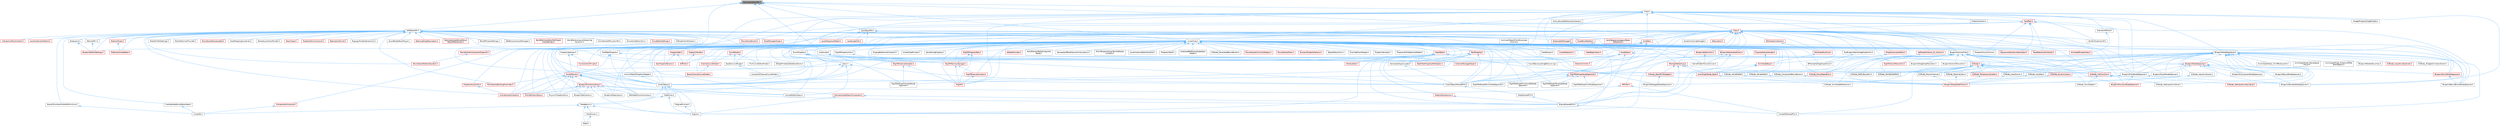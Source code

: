 digraph "PersistentObjectPtr.h"
{
 // INTERACTIVE_SVG=YES
 // LATEX_PDF_SIZE
  bgcolor="transparent";
  edge [fontname=Helvetica,fontsize=10,labelfontname=Helvetica,labelfontsize=10];
  node [fontname=Helvetica,fontsize=10,shape=box,height=0.2,width=0.4];
  Node1 [id="Node000001",label="PersistentObjectPtr.h",height=0.2,width=0.4,color="gray40", fillcolor="grey60", style="filled", fontcolor="black",tooltip=" "];
  Node1 -> Node2 [id="edge1_Node000001_Node000002",dir="back",color="steelblue1",style="solid",tooltip=" "];
  Node2 [id="Node000002",label="CoreUObject.h",height=0.2,width=0.4,color="grey40", fillcolor="white", style="filled",URL="$d0/ded/CoreUObject_8h.html",tooltip=" "];
  Node2 -> Node3 [id="edge2_Node000002_Node000003",dir="back",color="steelblue1",style="solid",tooltip=" "];
  Node3 [id="Node000003",label="Engine.h",height=0.2,width=0.4,color="grey40", fillcolor="white", style="filled",URL="$d1/d34/Public_2Engine_8h.html",tooltip=" "];
  Node2 -> Node4 [id="edge3_Node000002_Node000004",dir="back",color="steelblue1",style="solid",tooltip=" "];
  Node4 [id="Node000004",label="EngineMinimal.h",height=0.2,width=0.4,color="grey40", fillcolor="white", style="filled",URL="$d0/d2c/EngineMinimal_8h.html",tooltip=" "];
  Node4 -> Node3 [id="edge4_Node000004_Node000003",dir="back",color="steelblue1",style="solid",tooltip=" "];
  Node2 -> Node5 [id="edge5_Node000002_Node000005",dir="back",color="steelblue1",style="solid",tooltip=" "];
  Node5 [id="Node000005",label="SlateBasics.h",height=0.2,width=0.4,color="grey40", fillcolor="white", style="filled",URL="$da/d2f/SlateBasics_8h.html",tooltip=" "];
  Node5 -> Node3 [id="edge6_Node000005_Node000003",dir="back",color="steelblue1",style="solid",tooltip=" "];
  Node5 -> Node6 [id="edge7_Node000005_Node000006",dir="back",color="steelblue1",style="solid",tooltip=" "];
  Node6 [id="Node000006",label="Slate.h",height=0.2,width=0.4,color="grey40", fillcolor="white", style="filled",URL="$d2/dc0/Slate_8h.html",tooltip=" "];
  Node5 -> Node7 [id="edge8_Node000005_Node000007",dir="back",color="steelblue1",style="solid",tooltip=" "];
  Node7 [id="Node000007",label="SlateExtras.h",height=0.2,width=0.4,color="grey40", fillcolor="white", style="filled",URL="$d8/dec/SlateExtras_8h.html",tooltip=" "];
  Node7 -> Node6 [id="edge9_Node000007_Node000006",dir="back",color="steelblue1",style="solid",tooltip=" "];
  Node5 -> Node8 [id="edge10_Node000005_Node000008",dir="back",color="steelblue1",style="solid",tooltip=" "];
  Node8 [id="Node000008",label="UnrealEd.h",height=0.2,width=0.4,color="grey40", fillcolor="white", style="filled",URL="$d2/d5f/UnrealEd_8h.html",tooltip=" "];
  Node2 -> Node9 [id="edge11_Node000002_Node000009",dir="back",color="steelblue1",style="solid",tooltip=" "];
  Node9 [id="Node000009",label="SlateCore.h",height=0.2,width=0.4,color="grey40", fillcolor="white", style="filled",URL="$dc/d03/SlateCore_8h.html",tooltip=" "];
  Node9 -> Node3 [id="edge12_Node000009_Node000003",dir="back",color="steelblue1",style="solid",tooltip=" "];
  Node9 -> Node5 [id="edge13_Node000009_Node000005",dir="back",color="steelblue1",style="solid",tooltip=" "];
  Node1 -> Node10 [id="edge14_Node000001_Node000010",dir="back",color="steelblue1",style="solid",tooltip=" "];
  Node10 [id="Node000010",label="CoreUObjectSharedPCH.h",height=0.2,width=0.4,color="grey40", fillcolor="white", style="filled",URL="$de/d2f/CoreUObjectSharedPCH_8h.html",tooltip=" "];
  Node10 -> Node11 [id="edge15_Node000010_Node000011",dir="back",color="steelblue1",style="solid",tooltip=" "];
  Node11 [id="Node000011",label="SlateSharedPCH.h",height=0.2,width=0.4,color="grey40", fillcolor="white", style="filled",URL="$d1/dfc/SlateSharedPCH_8h.html",tooltip=" "];
  Node11 -> Node12 [id="edge16_Node000011_Node000012",dir="back",color="steelblue1",style="solid",tooltip=" "];
  Node12 [id="Node000012",label="EngineSharedPCH.h",height=0.2,width=0.4,color="grey40", fillcolor="white", style="filled",URL="$dc/dbb/EngineSharedPCH_8h.html",tooltip=" "];
  Node12 -> Node13 [id="edge17_Node000012_Node000013",dir="back",color="steelblue1",style="solid",tooltip=" "];
  Node13 [id="Node000013",label="UnrealEdSharedPCH.h",height=0.2,width=0.4,color="grey40", fillcolor="white", style="filled",URL="$d1/de6/UnrealEdSharedPCH_8h.html",tooltip=" "];
  Node1 -> Node14 [id="edge18_Node000001_Node000014",dir="back",color="steelblue1",style="solid",tooltip=" "];
  Node14 [id="Node000014",label="Field.h",height=0.2,width=0.4,color="grey40", fillcolor="white", style="filled",URL="$d8/db3/Field_8h.html",tooltip=" "];
  Node14 -> Node15 [id="edge19_Node000014_Node000015",dir="back",color="steelblue1",style="solid",tooltip=" "];
  Node15 [id="Node000015",label="ArchiveScriptReferenceCollector.h",height=0.2,width=0.4,color="grey40", fillcolor="white", style="filled",URL="$dd/dc1/ArchiveScriptReferenceCollector_8h.html",tooltip=" "];
  Node14 -> Node16 [id="edge20_Node000014_Node000016",dir="back",color="steelblue1",style="solid",tooltip=" "];
  Node16 [id="Node000016",label="BlueprintActionFilter.h",height=0.2,width=0.4,color="grey40", fillcolor="white", style="filled",URL="$d5/d2a/BlueprintActionFilter_8h.html",tooltip=" "];
  Node16 -> Node17 [id="edge21_Node000016_Node000017",dir="back",color="steelblue1",style="solid",tooltip=" "];
  Node17 [id="Node000017",label="BlueprintActionMenuUtils.h",height=0.2,width=0.4,color="grey40", fillcolor="white", style="filled",URL="$d3/dad/BlueprintActionMenuUtils_8h.html",tooltip=" "];
  Node16 -> Node18 [id="edge22_Node000016_Node000018",dir="back",color="steelblue1",style="solid",tooltip=" "];
  Node18 [id="Node000018",label="BlueprintComponentNodeSpawner.h",height=0.2,width=0.4,color="grey40", fillcolor="white", style="filled",URL="$d2/d98/BlueprintComponentNodeSpawner_8h.html",tooltip=" "];
  Node16 -> Node19 [id="edge23_Node000016_Node000019",dir="back",color="steelblue1",style="solid",tooltip=" "];
  Node19 [id="Node000019",label="BlueprintDragDropMenuItem.h",height=0.2,width=0.4,color="grey40", fillcolor="white", style="filled",URL="$dc/deb/BlueprintDragDropMenuItem_8h.html",tooltip=" "];
  Node16 -> Node20 [id="edge24_Node000016_Node000020",dir="back",color="steelblue1",style="solid",tooltip=" "];
  Node20 [id="Node000020",label="BlueprintFunctionNodeSpawner.h",height=0.2,width=0.4,color="red", fillcolor="#FFF0F0", style="filled",URL="$d0/d59/BlueprintFunctionNodeSpawner_8h.html",tooltip=" "];
  Node16 -> Node22 [id="edge25_Node000016_Node000022",dir="back",color="steelblue1",style="solid",tooltip=" "];
  Node22 [id="Node000022",label="BlueprintNodeSpawner.h",height=0.2,width=0.4,color="red", fillcolor="#FFF0F0", style="filled",URL="$d1/de9/BlueprintNodeSpawner_8h.html",tooltip=" "];
  Node22 -> Node23 [id="edge26_Node000022_Node000023",dir="back",color="steelblue1",style="solid",tooltip=" "];
  Node23 [id="Node000023",label="BlueprintAssetNodeSpawner.h",height=0.2,width=0.4,color="grey40", fillcolor="white", style="filled",URL="$d2/d56/BlueprintAssetNodeSpawner_8h.html",tooltip=" "];
  Node22 -> Node24 [id="edge27_Node000022_Node000024",dir="back",color="steelblue1",style="solid",tooltip=" "];
  Node24 [id="Node000024",label="BlueprintBoundNodeSpawner.h",height=0.2,width=0.4,color="grey40", fillcolor="white", style="filled",URL="$d4/da4/BlueprintBoundNodeSpawner_8h.html",tooltip=" "];
  Node22 -> Node18 [id="edge28_Node000022_Node000018",dir="back",color="steelblue1",style="solid",tooltip=" "];
  Node22 -> Node25 [id="edge29_Node000022_Node000025",dir="back",color="steelblue1",style="solid",tooltip=" "];
  Node25 [id="Node000025",label="BlueprintEventNodeSpawner.h",height=0.2,width=0.4,color="red", fillcolor="#FFF0F0", style="filled",URL="$d4/dd3/BlueprintEventNodeSpawner_8h.html",tooltip=" "];
  Node25 -> Node27 [id="edge30_Node000025_Node000027",dir="back",color="steelblue1",style="solid",tooltip=" "];
  Node27 [id="Node000027",label="BlueprintBoundEventNodeSpawner.h",height=0.2,width=0.4,color="grey40", fillcolor="white", style="filled",URL="$dc/d31/BlueprintBoundEventNodeSpawner_8h.html",tooltip=" "];
  Node22 -> Node28 [id="edge31_Node000022_Node000028",dir="back",color="steelblue1",style="solid",tooltip=" "];
  Node28 [id="Node000028",label="BlueprintFieldNodeSpawner.h",height=0.2,width=0.4,color="grey40", fillcolor="white", style="filled",URL="$da/d70/BlueprintFieldNodeSpawner_8h.html",tooltip=" "];
  Node28 -> Node29 [id="edge32_Node000028_Node000029",dir="back",color="steelblue1",style="solid",tooltip=" "];
  Node29 [id="Node000029",label="BlueprintDelegateNodeSpawner.h",height=0.2,width=0.4,color="grey40", fillcolor="white", style="filled",URL="$dc/d16/BlueprintDelegateNodeSpawner_8h.html",tooltip=" "];
  Node28 -> Node20 [id="edge33_Node000028_Node000020",dir="back",color="steelblue1",style="solid",tooltip=" "];
  Node28 -> Node30 [id="edge34_Node000028_Node000030",dir="back",color="steelblue1",style="solid",tooltip=" "];
  Node30 [id="Node000030",label="BlueprintVariableNodeSpawner.h",height=0.2,width=0.4,color="grey40", fillcolor="white", style="filled",URL="$db/dba/BlueprintVariableNodeSpawner_8h.html",tooltip=" "];
  Node22 -> Node20 [id="edge35_Node000022_Node000020",dir="back",color="steelblue1",style="solid",tooltip=" "];
  Node22 -> Node30 [id="edge36_Node000022_Node000030",dir="back",color="steelblue1",style="solid",tooltip=" "];
  Node22 -> Node32 [id="edge37_Node000022_Node000032",dir="back",color="steelblue1",style="solid",tooltip=" "];
  Node32 [id="Node000032",label="RigVMEdGraphNodeSpawner.h",height=0.2,width=0.4,color="red", fillcolor="#FFF0F0", style="filled",URL="$d4/d8b/RigVMEdGraphNodeSpawner_8h.html",tooltip=" "];
  Node32 -> Node33 [id="edge38_Node000032_Node000033",dir="back",color="steelblue1",style="solid",tooltip=" "];
  Node33 [id="Node000033",label="RigVMEdGraphEnumNodeSpawner.h",height=0.2,width=0.4,color="grey40", fillcolor="white", style="filled",URL="$d3/dfd/RigVMEdGraphEnumNodeSpawner_8h.html",tooltip=" "];
  Node32 -> Node34 [id="edge39_Node000032_Node000034",dir="back",color="steelblue1",style="solid",tooltip=" "];
  Node34 [id="Node000034",label="RigVMEdGraphFunctionRefNode\lSpawner.h",height=0.2,width=0.4,color="grey40", fillcolor="white", style="filled",URL="$d3/d16/RigVMEdGraphFunctionRefNodeSpawner_8h.html",tooltip=" "];
  Node32 -> Node36 [id="edge40_Node000032_Node000036",dir="back",color="steelblue1",style="solid",tooltip=" "];
  Node36 [id="Node000036",label="RigVMEdGraphTemplateNode\lSpawner.h",height=0.2,width=0.4,color="grey40", fillcolor="white", style="filled",URL="$d9/d6c/RigVMEdGraphTemplateNodeSpawner_8h.html",tooltip=" "];
  Node32 -> Node37 [id="edge41_Node000032_Node000037",dir="back",color="steelblue1",style="solid",tooltip=" "];
  Node37 [id="Node000037",label="RigVMEdGraphUnitNodeSpawner.h",height=0.2,width=0.4,color="grey40", fillcolor="white", style="filled",URL="$d3/d6b/RigVMEdGraphUnitNodeSpawner_8h.html",tooltip=" "];
  Node32 -> Node38 [id="edge42_Node000032_Node000038",dir="back",color="steelblue1",style="solid",tooltip=" "];
  Node38 [id="Node000038",label="RigVMEdGraphVariableNode\lSpawner.h",height=0.2,width=0.4,color="grey40", fillcolor="white", style="filled",URL="$d0/d83/RigVMEdGraphVariableNodeSpawner_8h.html",tooltip=" "];
  Node16 -> Node30 [id="edge43_Node000016_Node000030",dir="back",color="steelblue1",style="solid",tooltip=" "];
  Node16 -> Node40 [id="edge44_Node000016_Node000040",dir="back",color="steelblue1",style="solid",tooltip=" "];
  Node40 [id="Node000040",label="K2Node.h",height=0.2,width=0.4,color="red", fillcolor="#FFF0F0", style="filled",URL="$d5/d94/K2Node_8h.html",tooltip=" "];
  Node40 -> Node41 [id="edge45_Node000040_Node000041",dir="back",color="steelblue1",style="solid",tooltip=" "];
  Node41 [id="Node000041",label="AnimGraphNode_Base.h",height=0.2,width=0.4,color="red", fillcolor="#FFF0F0", style="filled",URL="$d0/dfb/AnimGraphNode__Base_8h.html",tooltip=" "];
  Node41 -> Node132 [id="edge46_Node000041_Node000132",dir="back",color="steelblue1",style="solid",tooltip=" "];
  Node132 [id="Node000132",label="K2Node_AnimNodeReference.h",height=0.2,width=0.4,color="grey40", fillcolor="white", style="filled",URL="$d2/d81/K2Node__AnimNodeReference_8h.html",tooltip=" "];
  Node40 -> Node28 [id="edge47_Node000040_Node000028",dir="back",color="steelblue1",style="solid",tooltip=" "];
  Node40 -> Node132 [id="edge48_Node000040_Node000132",dir="back",color="steelblue1",style="solid",tooltip=" "];
  Node40 -> Node139 [id="edge49_Node000040_Node000139",dir="back",color="steelblue1",style="solid",tooltip=" "];
  Node139 [id="Node000139",label="K2Node_BaseMCDelegate.h",height=0.2,width=0.4,color="red", fillcolor="#FFF0F0", style="filled",URL="$dd/d9b/K2Node__BaseMCDelegate_8h.html",tooltip=" "];
  Node139 -> Node29 [id="edge50_Node000139_Node000029",dir="back",color="steelblue1",style="solid",tooltip=" "];
  Node40 -> Node147 [id="edge51_Node000040_Node000147",dir="back",color="steelblue1",style="solid",tooltip=" "];
  Node147 [id="Node000147",label="K2Node_CallFunction.h",height=0.2,width=0.4,color="red", fillcolor="#FFF0F0", style="filled",URL="$d5/d5f/K2Node__CallFunction_8h.html",tooltip=" "];
  Node147 -> Node150 [id="edge52_Node000147_Node000150",dir="back",color="steelblue1",style="solid",tooltip=" "];
  Node150 [id="Node000150",label="K2Node_AnimGetter.h",height=0.2,width=0.4,color="grey40", fillcolor="white", style="filled",URL="$dc/d9a/K2Node__AnimGetter_8h.html",tooltip=" "];
  Node147 -> Node157 [id="edge53_Node000147_Node000157",dir="back",color="steelblue1",style="solid",tooltip=" "];
  Node157 [id="Node000157",label="K2Node_GetInputAxisKeyValue.h",height=0.2,width=0.4,color="red", fillcolor="#FFF0F0", style="filled",URL="$d3/d5c/K2Node__GetInputAxisKeyValue_8h.html",tooltip=" "];
  Node147 -> Node159 [id="edge54_Node000147_Node000159",dir="back",color="steelblue1",style="solid",tooltip=" "];
  Node159 [id="Node000159",label="K2Node_GetInputAxisValue.h",height=0.2,width=0.4,color="grey40", fillcolor="white", style="filled",URL="$db/d9b/K2Node__GetInputAxisValue_8h.html",tooltip=" "];
  Node40 -> Node177 [id="edge55_Node000040_Node000177",dir="back",color="steelblue1",style="solid",tooltip=" "];
  Node177 [id="Node000177",label="K2Node_DynamicCast.h",height=0.2,width=0.4,color="red", fillcolor="#FFF0F0", style="filled",URL="$dc/d1c/K2Node__DynamicCast_8h.html",tooltip=" "];
  Node177 -> Node134 [id="edge56_Node000177_Node000134",dir="back",color="steelblue1",style="solid",tooltip=" "];
  Node134 [id="Node000134",label="BlueprintGraphDefinitions.h",height=0.2,width=0.4,color="red", fillcolor="#FFF0F0", style="filled",URL="$d7/d5e/BlueprintGraphDefinitions_8h.html",tooltip=" "];
  Node40 -> Node222 [id="edge57_Node000040_Node000222",dir="back",color="steelblue1",style="solid",tooltip=" "];
  Node222 [id="Node000222",label="K2Node_GetArrayItem.h",height=0.2,width=0.4,color="grey40", fillcolor="white", style="filled",URL="$df/db6/K2Node__GetArrayItem_8h.html",tooltip=" "];
  Node222 -> Node134 [id="edge58_Node000222_Node000134",dir="back",color="steelblue1",style="solid",tooltip=" "];
  Node40 -> Node229 [id="edge59_Node000040_Node000229",dir="back",color="steelblue1",style="solid",tooltip=" "];
  Node229 [id="Node000229",label="K2Node_GetSubsystem.h",height=0.2,width=0.4,color="grey40", fillcolor="white", style="filled",URL="$d6/d44/K2Node__GetSubsystem_8h.html",tooltip=" "];
  Node40 -> Node231 [id="edge60_Node000040_Node000231",dir="back",color="steelblue1",style="solid",tooltip=" "];
  Node231 [id="Node000231",label="K2Node_InputAction.h",height=0.2,width=0.4,color="grey40", fillcolor="white", style="filled",URL="$d7/d16/K2Node__InputAction_8h.html",tooltip=" "];
  Node231 -> Node134 [id="edge61_Node000231_Node000134",dir="back",color="steelblue1",style="solid",tooltip=" "];
  Node40 -> Node232 [id="edge62_Node000040_Node000232",dir="back",color="steelblue1",style="solid",tooltip=" "];
  Node232 [id="Node000232",label="K2Node_InputKey.h",height=0.2,width=0.4,color="grey40", fillcolor="white", style="filled",URL="$d2/dd5/K2Node__InputKey_8h.html",tooltip=" "];
  Node232 -> Node134 [id="edge63_Node000232_Node000134",dir="back",color="steelblue1",style="solid",tooltip=" "];
  Node40 -> Node213 [id="edge64_Node000040_Node000213",dir="back",color="steelblue1",style="solid",tooltip=" "];
  Node213 [id="Node000213",label="K2Node_MacroInstance.h",height=0.2,width=0.4,color="grey40", fillcolor="white", style="filled",URL="$d1/d45/K2Node__MacroInstance_8h.html",tooltip=" "];
  Node213 -> Node134 [id="edge65_Node000213_Node000134",dir="back",color="steelblue1",style="solid",tooltip=" "];
  Node40 -> Node253 [id="edge66_Node000040_Node000253",dir="back",color="steelblue1",style="solid",tooltip=" "];
  Node253 [id="Node000253",label="K2Node_StructOperation.h",height=0.2,width=0.4,color="red", fillcolor="#FFF0F0", style="filled",URL="$d1/d1c/K2Node__StructOperation_8h.html",tooltip=" "];
  Node40 -> Node259 [id="edge67_Node000040_Node000259",dir="back",color="steelblue1",style="solid",tooltip=" "];
  Node259 [id="Node000259",label="K2Node_TemporaryVariable.h",height=0.2,width=0.4,color="red", fillcolor="#FFF0F0", style="filled",URL="$d1/d6a/K2Node__TemporaryVariable_8h.html",tooltip=" "];
  Node259 -> Node134 [id="edge68_Node000259_Node000134",dir="back",color="steelblue1",style="solid",tooltip=" "];
  Node40 -> Node267 [id="edge69_Node000040_Node000267",dir="back",color="steelblue1",style="solid",tooltip=" "];
  Node267 [id="Node000267",label="K2Node_VariableSetRef.h",height=0.2,width=0.4,color="grey40", fillcolor="white", style="filled",URL="$dc/de5/K2Node__VariableSetRef_8h.html",tooltip=" "];
  Node40 -> Node13 [id="edge70_Node000040_Node000013",dir="back",color="steelblue1",style="solid",tooltip=" "];
  Node16 -> Node150 [id="edge71_Node000016_Node000150",dir="back",color="steelblue1",style="solid",tooltip=" "];
  Node16 -> Node132 [id="edge72_Node000016_Node000132",dir="back",color="steelblue1",style="solid",tooltip=" "];
  Node16 -> Node147 [id="edge73_Node000016_Node000147",dir="back",color="steelblue1",style="solid",tooltip=" "];
  Node16 -> Node177 [id="edge74_Node000016_Node000177",dir="back",color="steelblue1",style="solid",tooltip=" "];
  Node16 -> Node222 [id="edge75_Node000016_Node000222",dir="back",color="steelblue1",style="solid",tooltip=" "];
  Node16 -> Node229 [id="edge76_Node000016_Node000229",dir="back",color="steelblue1",style="solid",tooltip=" "];
  Node16 -> Node213 [id="edge77_Node000016_Node000213",dir="back",color="steelblue1",style="solid",tooltip=" "];
  Node16 -> Node253 [id="edge78_Node000016_Node000253",dir="back",color="steelblue1",style="solid",tooltip=" "];
  Node16 -> Node267 [id="edge79_Node000016_Node000267",dir="back",color="steelblue1",style="solid",tooltip=" "];
  Node16 -> Node268 [id="edge80_Node000016_Node000268",dir="back",color="steelblue1",style="solid",tooltip=" "];
  Node268 [id="Node000268",label="RigVMActionMenuUtils.h",height=0.2,width=0.4,color="red", fillcolor="#FFF0F0", style="filled",URL="$dd/d72/RigVMActionMenuUtils_8h.html",tooltip=" "];
  Node16 -> Node32 [id="edge81_Node000016_Node000032",dir="back",color="steelblue1",style="solid",tooltip=" "];
  Node14 -> Node28 [id="edge82_Node000014_Node000028",dir="back",color="steelblue1",style="solid",tooltip=" "];
  Node14 -> Node269 [id="edge83_Node000014_Node000269",dir="back",color="steelblue1",style="solid",tooltip=" "];
  Node269 [id="Node000269",label="BlueprintNodeSignature.h",height=0.2,width=0.4,color="grey40", fillcolor="white", style="filled",URL="$d0/d2a/BlueprintNodeSignature_8h.html",tooltip=" "];
  Node269 -> Node48 [id="edge84_Node000269_Node000048",dir="back",color="steelblue1",style="solid",tooltip=" "];
  Node48 [id="Node000048",label="AnimGraphNode_AimOffsetLookAt.h",height=0.2,width=0.4,color="grey40", fillcolor="white", style="filled",URL="$d2/daa/AnimGraphNode__AimOffsetLookAt_8h.html",tooltip=" "];
  Node269 -> Node50 [id="edge85_Node000269_Node000050",dir="back",color="steelblue1",style="solid",tooltip=" "];
  Node50 [id="Node000050",label="AnimGraphNode_BlendSpace\lPlayer.h",height=0.2,width=0.4,color="grey40", fillcolor="white", style="filled",URL="$d2/d22/AnimGraphNode__BlendSpacePlayer_8h.html",tooltip=" "];
  Node269 -> Node51 [id="edge86_Node000269_Node000051",dir="back",color="steelblue1",style="solid",tooltip=" "];
  Node51 [id="Node000051",label="AnimGraphNode_RotationOffset\lBlendSpace.h",height=0.2,width=0.4,color="grey40", fillcolor="white", style="filled",URL="$dc/dd5/AnimGraphNode__RotationOffsetBlendSpace_8h.html",tooltip=" "];
  Node269 -> Node23 [id="edge87_Node000269_Node000023",dir="back",color="steelblue1",style="solid",tooltip=" "];
  Node269 -> Node27 [id="edge88_Node000269_Node000027",dir="back",color="steelblue1",style="solid",tooltip=" "];
  Node269 -> Node24 [id="edge89_Node000269_Node000024",dir="back",color="steelblue1",style="solid",tooltip=" "];
  Node269 -> Node18 [id="edge90_Node000269_Node000018",dir="back",color="steelblue1",style="solid",tooltip=" "];
  Node269 -> Node25 [id="edge91_Node000269_Node000025",dir="back",color="steelblue1",style="solid",tooltip=" "];
  Node269 -> Node28 [id="edge92_Node000269_Node000028",dir="back",color="steelblue1",style="solid",tooltip=" "];
  Node269 -> Node134 [id="edge93_Node000269_Node000134",dir="back",color="steelblue1",style="solid",tooltip=" "];
  Node269 -> Node22 [id="edge94_Node000269_Node000022",dir="back",color="steelblue1",style="solid",tooltip=" "];
  Node269 -> Node270 [id="edge95_Node000269_Node000270",dir="back",color="steelblue1",style="solid",tooltip=" "];
  Node270 [id="Node000270",label="BlueprintPaletteFavorites.h",height=0.2,width=0.4,color="grey40", fillcolor="white", style="filled",URL="$dd/d5a/BlueprintPaletteFavorites_8h.html",tooltip=" "];
  Node269 -> Node30 [id="edge96_Node000269_Node000030",dir="back",color="steelblue1",style="solid",tooltip=" "];
  Node269 -> Node40 [id="edge97_Node000269_Node000040",dir="back",color="steelblue1",style="solid",tooltip=" "];
  Node269 -> Node177 [id="edge98_Node000269_Node000177",dir="back",color="steelblue1",style="solid",tooltip=" "];
  Node269 -> Node222 [id="edge99_Node000269_Node000222",dir="back",color="steelblue1",style="solid",tooltip=" "];
  Node269 -> Node157 [id="edge100_Node000269_Node000157",dir="back",color="steelblue1",style="solid",tooltip=" "];
  Node269 -> Node159 [id="edge101_Node000269_Node000159",dir="back",color="steelblue1",style="solid",tooltip=" "];
  Node269 -> Node231 [id="edge102_Node000269_Node000231",dir="back",color="steelblue1",style="solid",tooltip=" "];
  Node269 -> Node201 [id="edge103_Node000269_Node000201",dir="back",color="steelblue1",style="solid",tooltip=" "];
  Node201 [id="Node000201",label="K2Node_InputAxisEvent.h",height=0.2,width=0.4,color="grey40", fillcolor="white", style="filled",URL="$d5/dd9/K2Node__InputAxisEvent_8h.html",tooltip=" "];
  Node201 -> Node134 [id="edge104_Node000201_Node000134",dir="back",color="steelblue1",style="solid",tooltip=" "];
  Node269 -> Node202 [id="edge105_Node000269_Node000202",dir="back",color="steelblue1",style="solid",tooltip=" "];
  Node202 [id="Node000202",label="K2Node_InputAxisKeyEvent.h",height=0.2,width=0.4,color="red", fillcolor="#FFF0F0", style="filled",URL="$d8/d36/K2Node__InputAxisKeyEvent_8h.html",tooltip=" "];
  Node269 -> Node232 [id="edge106_Node000269_Node000232",dir="back",color="steelblue1",style="solid",tooltip=" "];
  Node269 -> Node213 [id="edge107_Node000269_Node000213",dir="back",color="steelblue1",style="solid",tooltip=" "];
  Node269 -> Node259 [id="edge108_Node000269_Node000259",dir="back",color="steelblue1",style="solid",tooltip=" "];
  Node269 -> Node206 [id="edge109_Node000269_Node000206",dir="back",color="steelblue1",style="solid",tooltip=" "];
  Node206 [id="Node000206",label="K2Node_WidgetAnimationEvent.h",height=0.2,width=0.4,color="grey40", fillcolor="white", style="filled",URL="$da/d54/K2Node__WidgetAnimationEvent_8h.html",tooltip=" "];
  Node269 -> Node32 [id="edge110_Node000269_Node000032",dir="back",color="steelblue1",style="solid",tooltip=" "];
  Node269 -> Node13 [id="edge111_Node000269_Node000013",dir="back",color="steelblue1",style="solid",tooltip=" "];
  Node14 -> Node30 [id="edge112_Node000014_Node000030",dir="back",color="steelblue1",style="solid",tooltip=" "];
  Node14 -> Node271 [id="edge113_Node000014_Node000271",dir="back",color="steelblue1",style="solid",tooltip=" "];
  Node271 [id="Node000271",label="Class.h",height=0.2,width=0.4,color="red", fillcolor="#FFF0F0", style="filled",URL="$d4/d05/Class_8h.html",tooltip=" "];
  Node271 -> Node272 [id="edge114_Node000271_Node000272",dir="back",color="steelblue1",style="solid",tooltip=" "];
  Node272 [id="Node000272",label="ARFilter.h",height=0.2,width=0.4,color="red", fillcolor="#FFF0F0", style="filled",URL="$da/df2/ARFilter_8h.html",tooltip=" "];
  Node272 -> Node273 [id="edge115_Node000272_Node000273",dir="back",color="steelblue1",style="solid",tooltip=" "];
  Node273 [id="Node000273",label="KismetSystemLibrary.h",height=0.2,width=0.4,color="red", fillcolor="#FFF0F0", style="filled",URL="$da/d0f/KismetSystemLibrary_8h.html",tooltip=" "];
  Node272 -> Node13 [id="edge116_Node000272_Node000013",dir="back",color="steelblue1",style="solid",tooltip=" "];
  Node271 -> Node382 [id="edge117_Node000271_Node000382",dir="back",color="steelblue1",style="solid",tooltip=" "];
  Node382 [id="Node000382",label="AnimNodeBase.h",height=0.2,width=0.4,color="red", fillcolor="#FFF0F0", style="filled",URL="$d9/dce/AnimNodeBase_8h.html",tooltip=" "];
  Node382 -> Node41 [id="edge118_Node000382_Node000041",dir="back",color="steelblue1",style="solid",tooltip=" "];
  Node382 -> Node12 [id="edge119_Node000382_Node000012",dir="back",color="steelblue1",style="solid",tooltip=" "];
  Node271 -> Node416 [id="edge120_Node000271_Node000416",dir="back",color="steelblue1",style="solid",tooltip=" "];
  Node416 [id="Node000416",label="ArchiveObjectPropertyMapper.h",height=0.2,width=0.4,color="grey40", fillcolor="white", style="filled",URL="$dc/d9a/ArchiveObjectPropertyMapper_8h.html",tooltip=" "];
  Node416 -> Node2 [id="edge121_Node000416_Node000002",dir="back",color="steelblue1",style="solid",tooltip=" "];
  Node271 -> Node417 [id="edge122_Node000271_Node000417",dir="back",color="steelblue1",style="solid",tooltip=" "];
  Node417 [id="Node000417",label="AssetBundleData.h",height=0.2,width=0.4,color="red", fillcolor="#FFF0F0", style="filled",URL="$df/d47/AssetBundleData_8h.html",tooltip=" "];
  Node417 -> Node418 [id="edge123_Node000417_Node000418",dir="back",color="steelblue1",style="solid",tooltip=" "];
  Node418 [id="Node000418",label="AssetData.h",height=0.2,width=0.4,color="red", fillcolor="#FFF0F0", style="filled",URL="$d9/d19/AssetData_8h.html",tooltip=" "];
  Node418 -> Node23 [id="edge124_Node000418_Node000023",dir="back",color="steelblue1",style="solid",tooltip=" "];
  Node418 -> Node833 [id="edge125_Node000418_Node000833",dir="back",color="steelblue1",style="solid",tooltip=" "];
  Node833 [id="Node000833",label="EditorAnimUtils.h",height=0.2,width=0.4,color="red", fillcolor="#FFF0F0", style="filled",URL="$d1/dd4/EditorAnimUtils_8h.html",tooltip=" "];
  Node418 -> Node12 [id="edge126_Node000418_Node000012",dir="back",color="steelblue1",style="solid",tooltip=" "];
  Node418 -> Node840 [id="edge127_Node000418_Node000840",dir="back",color="steelblue1",style="solid",tooltip=" "];
  Node840 [id="Node000840",label="ExternalPackageHelper.h",height=0.2,width=0.4,color="red", fillcolor="#FFF0F0", style="filled",URL="$d3/d2f/ExternalPackageHelper_8h.html",tooltip=" "];
  Node418 -> Node940 [id="edge128_Node000418_Node000940",dir="back",color="steelblue1",style="solid",tooltip=" "];
  Node940 [id="Node000940",label="SoundWaveLoadingBehavior.cpp",height=0.2,width=0.4,color="grey40", fillcolor="white", style="filled",URL="$d7/d95/SoundWaveLoadingBehavior_8cpp.html",tooltip=" "];
  Node271 -> Node1015 [id="edge129_Node000271_Node001015",dir="back",color="steelblue1",style="solid",tooltip=" "];
  Node1015 [id="Node001015",label="AssetCompilingManager.h",height=0.2,width=0.4,color="grey40", fillcolor="white", style="filled",URL="$d2/d23/AssetCompilingManager_8h.html",tooltip=" "];
  Node271 -> Node418 [id="edge130_Node000271_Node000418",dir="back",color="steelblue1",style="solid",tooltip=" "];
  Node271 -> Node1016 [id="edge131_Node000271_Node001016",dir="back",color="steelblue1",style="solid",tooltip=" "];
  Node1016 [id="Node001016",label="AssetManagerTypes.h",height=0.2,width=0.4,color="red", fillcolor="#FFF0F0", style="filled",URL="$d6/d98/AssetManagerTypes_8h.html",tooltip=" "];
  Node271 -> Node1018 [id="edge132_Node000271_Node001018",dir="back",color="steelblue1",style="solid",tooltip=" "];
  Node1018 [id="Node001018",label="Attenuation.h",height=0.2,width=0.4,color="red", fillcolor="#FFF0F0", style="filled",URL="$d3/d18/Attenuation_8h.html",tooltip=" "];
  Node271 -> Node1048 [id="edge133_Node000271_Node001048",dir="back",color="steelblue1",style="solid",tooltip=" "];
  Node1048 [id="Node001048",label="AttributesContainer.h",height=0.2,width=0.4,color="red", fillcolor="#FFF0F0", style="filled",URL="$d7/db7/AttributesContainer_8h.html",tooltip=" "];
  Node1048 -> Node1049 [id="edge134_Node001048_Node001049",dir="back",color="steelblue1",style="solid",tooltip=" "];
  Node1049 [id="Node001049",label="AttributesRuntime.h",height=0.2,width=0.4,color="red", fillcolor="#FFF0F0", style="filled",URL="$dc/dc1/AttributesRuntime_8h.html",tooltip=" "];
  Node1049 -> Node382 [id="edge135_Node001049_Node000382",dir="back",color="steelblue1",style="solid",tooltip=" "];
  Node271 -> Node1049 [id="edge136_Node000271_Node001049",dir="back",color="steelblue1",style="solid",tooltip=" "];
  Node271 -> Node182 [id="edge137_Node000271_Node000182",dir="back",color="steelblue1",style="solid",tooltip=" "];
  Node182 [id="Node000182",label="BPVariableDragDropAction.h",height=0.2,width=0.4,color="grey40", fillcolor="white", style="filled",URL="$dd/d23/BPVariableDragDropAction_8h.html",tooltip=" "];
  Node271 -> Node16 [id="edge138_Node000271_Node000016",dir="back",color="steelblue1",style="solid",tooltip=" "];
  Node271 -> Node23 [id="edge139_Node000271_Node000023",dir="back",color="steelblue1",style="solid",tooltip=" "];
  Node271 -> Node725 [id="edge140_Node000271_Node000725",dir="back",color="steelblue1",style="solid",tooltip=" "];
  Node725 [id="Node000725",label="BlueprintEditorSettings.h",height=0.2,width=0.4,color="red", fillcolor="#FFF0F0", style="filled",URL="$d4/dbc/BlueprintEditorSettings_8h.html",tooltip=" "];
  Node271 -> Node193 [id="edge141_Node000271_Node000193",dir="back",color="steelblue1",style="solid",tooltip=" "];
  Node193 [id="Node000193",label="BlueprintEditorUtils.h",height=0.2,width=0.4,color="red", fillcolor="#FFF0F0", style="filled",URL="$d7/d3d/BlueprintEditorUtils_8h.html",tooltip=" "];
  Node193 -> Node194 [id="edge142_Node000193_Node000194",dir="back",color="steelblue1",style="solid",tooltip=" "];
  Node194 [id="Node000194",label="GameModeInfoCustomizer.h",height=0.2,width=0.4,color="grey40", fillcolor="white", style="filled",URL="$d5/df3/GameModeInfoCustomizer_8h.html",tooltip=" "];
  Node271 -> Node25 [id="edge143_Node000271_Node000025",dir="back",color="steelblue1",style="solid",tooltip=" "];
  Node271 -> Node28 [id="edge144_Node000271_Node000028",dir="back",color="steelblue1",style="solid",tooltip=" "];
  Node271 -> Node20 [id="edge145_Node000271_Node000020",dir="back",color="steelblue1",style="solid",tooltip=" "];
  Node271 -> Node1227 [id="edge146_Node000271_Node001227",dir="back",color="steelblue1",style="solid",tooltip=" "];
  Node1227 [id="Node001227",label="BlueprintGeneratedClass.h",height=0.2,width=0.4,color="red", fillcolor="#FFF0F0", style="filled",URL="$d6/d77/BlueprintGeneratedClass_8h.html",tooltip=" "];
  Node1227 -> Node3 [id="edge147_Node001227_Node000003",dir="back",color="steelblue1",style="solid",tooltip=" "];
  Node1227 -> Node12 [id="edge148_Node001227_Node000012",dir="back",color="steelblue1",style="solid",tooltip=" "];
  Node1227 -> Node194 [id="edge149_Node001227_Node000194",dir="back",color="steelblue1",style="solid",tooltip=" "];
  Node271 -> Node4152 [id="edge150_Node000271_Node004152",dir="back",color="steelblue1",style="solid",tooltip=" "];
  Node4152 [id="Node004152",label="CoreNet.h",height=0.2,width=0.4,color="red", fillcolor="#FFF0F0", style="filled",URL="$da/d1a/CoreNet_8h.html",tooltip=" "];
  Node4152 -> Node2 [id="edge151_Node004152_Node000002",dir="back",color="steelblue1",style="solid",tooltip=" "];
  Node4152 -> Node10 [id="edge152_Node004152_Node000010",dir="back",color="steelblue1",style="solid",tooltip=" "];
  Node4152 -> Node2807 [id="edge153_Node004152_Node002807",dir="back",color="steelblue1",style="solid",tooltip=" "];
  Node2807 [id="Node002807",label="DataReplication.h",height=0.2,width=0.4,color="red", fillcolor="#FFF0F0", style="filled",URL="$d8/d2a/DataReplication_8h.html",tooltip=" "];
  Node4152 -> Node3440 [id="edge154_Node004152_Node003440",dir="back",color="steelblue1",style="solid",tooltip=" "];
  Node3440 [id="Node003440",label="UnrealNetwork.h",height=0.2,width=0.4,color="red", fillcolor="#FFF0F0", style="filled",URL="$dc/ddb/UnrealNetwork_8h.html",tooltip=" "];
  Node271 -> Node2 [id="edge155_Node000271_Node000002",dir="back",color="steelblue1",style="solid",tooltip=" "];
  Node271 -> Node10 [id="edge156_Node000271_Node000010",dir="back",color="steelblue1",style="solid",tooltip=" "];
  Node271 -> Node2809 [id="edge157_Node000271_Node002809",dir="back",color="steelblue1",style="solid",tooltip=" "];
  Node2809 [id="Node002809",label="DataTable.h",height=0.2,width=0.4,color="red", fillcolor="#FFF0F0", style="filled",URL="$d3/dba/DataTable_8h.html",tooltip=" "];
  Node2809 -> Node2607 [id="edge158_Node002809_Node002607",dir="back",color="steelblue1",style="solid",tooltip=" "];
  Node2607 [id="Node002607",label="AttributeSet.h",height=0.2,width=0.4,color="red", fillcolor="#FFF0F0", style="filled",URL="$da/d01/AttributeSet_8h.html",tooltip=" "];
  Node2809 -> Node134 [id="edge159_Node002809_Node000134",dir="back",color="steelblue1",style="solid",tooltip=" "];
  Node2809 -> Node2679 [id="edge160_Node002809_Node002679",dir="back",color="steelblue1",style="solid",tooltip=" "];
  Node2679 [id="Node002679",label="DataTableFunctionLibrary.h",height=0.2,width=0.4,color="grey40", fillcolor="white", style="filled",URL="$d8/df7/DataTableFunctionLibrary_8h.html",tooltip=" "];
  Node2809 -> Node3 [id="edge161_Node002809_Node000003",dir="back",color="steelblue1",style="solid",tooltip=" "];
  Node2809 -> Node12 [id="edge162_Node002809_Node000012",dir="back",color="steelblue1",style="solid",tooltip=" "];
  Node2809 -> Node482 [id="edge163_Node002809_Node000482",dir="back",color="steelblue1",style="solid",tooltip=" "];
  Node482 [id="Node000482",label="SGraphPinDataTableRowName.h",height=0.2,width=0.4,color="grey40", fillcolor="white", style="filled",URL="$d3/d40/SGraphPinDataTableRowName_8h.html",tooltip=" "];
  Node271 -> Node553 [id="edge164_Node000271_Node000553",dir="back",color="steelblue1",style="solid",tooltip=" "];
  Node553 [id="Node000553",label="EdGraphSchema_K2_Actions.h",height=0.2,width=0.4,color="red", fillcolor="#FFF0F0", style="filled",URL="$d8/d9c/EdGraphSchema__K2__Actions_8h.html",tooltip=" "];
  Node553 -> Node134 [id="edge165_Node000553_Node000134",dir="back",color="steelblue1",style="solid",tooltip=" "];
  Node271 -> Node2920 [id="edge166_Node000271_Node002920",dir="back",color="steelblue1",style="solid",tooltip=" "];
  Node2920 [id="Node002920",label="FastReferenceCollector.h",height=0.2,width=0.4,color="red", fillcolor="#FFF0F0", style="filled",URL="$dd/d44/FastReferenceCollector_8h.html",tooltip=" "];
  Node271 -> Node2843 [id="edge167_Node000271_Node002843",dir="back",color="steelblue1",style="solid",tooltip=" "];
  Node2843 [id="Node002843",label="GeneratedCppIncludes.h",height=0.2,width=0.4,color="grey40", fillcolor="white", style="filled",URL="$d5/d24/GeneratedCppIncludes_8h.html",tooltip=" "];
  Node2843 -> Node10 [id="edge168_Node002843_Node000010",dir="back",color="steelblue1",style="solid",tooltip=" "];
  Node271 -> Node147 [id="edge169_Node000271_Node000147",dir="back",color="steelblue1",style="solid",tooltip=" "];
  Node271 -> Node253 [id="edge170_Node000271_Node000253",dir="back",color="steelblue1",style="solid",tooltip=" "];
  Node271 -> Node2593 [id="edge171_Node000271_Node002593",dir="back",color="steelblue1",style="solid",tooltip=" "];
  Node2593 [id="Node002593",label="LevelSequenceLegacyObject\lReference.h",height=0.2,width=0.4,color="red", fillcolor="#FFF0F0", style="filled",URL="$d1/de7/LevelSequenceLegacyObjectReference_8h.html",tooltip=" "];
  Node271 -> Node1204 [id="edge172_Node000271_Node001204",dir="back",color="steelblue1",style="solid",tooltip=" "];
  Node1204 [id="Node001204",label="MemberReference.h",height=0.2,width=0.4,color="red", fillcolor="#FFF0F0", style="filled",URL="$dc/d3d/MemberReference_8h.html",tooltip=" "];
  Node1204 -> Node41 [id="edge173_Node001204_Node000041",dir="back",color="steelblue1",style="solid",tooltip=" "];
  Node1204 -> Node12 [id="edge174_Node001204_Node000012",dir="back",color="steelblue1",style="solid",tooltip=" "];
  Node1204 -> Node139 [id="edge175_Node001204_Node000139",dir="back",color="steelblue1",style="solid",tooltip=" "];
  Node1204 -> Node147 [id="edge176_Node001204_Node000147",dir="back",color="steelblue1",style="solid",tooltip=" "];
  Node271 -> Node186 [id="edge177_Node000271_Node000186",dir="back",color="steelblue1",style="solid",tooltip=" "];
  Node186 [id="Node000186",label="MyBlueprintItemDragDropAction.h",height=0.2,width=0.4,color="grey40", fillcolor="white", style="filled",URL="$da/d11/MyBlueprintItemDragDropAction_8h.html",tooltip=" "];
  Node186 -> Node182 [id="edge178_Node000186_Node000182",dir="back",color="steelblue1",style="solid",tooltip=" "];
  Node271 -> Node4695 [id="edge179_Node000271_Node004695",dir="back",color="steelblue1",style="solid",tooltip=" "];
  Node4695 [id="Node004695",label="NonNullSubclassOf.h",height=0.2,width=0.4,color="grey40", fillcolor="white", style="filled",URL="$d1/d47/NonNullSubclassOf_8h.html",tooltip=" "];
  Node271 -> Node597 [id="edge180_Node000271_Node000597",dir="back",color="steelblue1",style="solid",tooltip=" "];
  Node597 [id="Node000597",label="RigVM.h",height=0.2,width=0.4,color="red", fillcolor="#FFF0F0", style="filled",URL="$d0/d5e/RigVM_8h.html",tooltip=" "];
  Node271 -> Node2844 [id="edge181_Node000271_Node002844",dir="back",color="steelblue1",style="solid",tooltip=" "];
  Node2844 [id="Node002844",label="RigVMMemoryStorage.h",height=0.2,width=0.4,color="red", fillcolor="#FFF0F0", style="filled",URL="$d1/dd5/RigVMMemoryStorage_8h.html",tooltip=" "];
  Node2844 -> Node597 [id="edge182_Node002844_Node000597",dir="back",color="steelblue1",style="solid",tooltip=" "];
  Node2844 -> Node1981 [id="edge183_Node002844_Node001981",dir="back",color="steelblue1",style="solid",tooltip=" "];
  Node1981 [id="Node001981",label="RigVMExecuteContext.h",height=0.2,width=0.4,color="red", fillcolor="#FFF0F0", style="filled",URL="$d8/d0d/RigVMExecuteContext_8h.html",tooltip=" "];
  Node1981 -> Node597 [id="edge184_Node001981_Node000597",dir="back",color="steelblue1",style="solid",tooltip=" "];
  Node271 -> Node3280 [id="edge185_Node000271_Node003280",dir="back",color="steelblue1",style="solid",tooltip=" "];
  Node3280 [id="Node003280",label="SequencerKeyStructGenerator.h",height=0.2,width=0.4,color="red", fillcolor="#FFF0F0", style="filled",URL="$d1/df1/SequencerKeyStructGenerator_8h.html",tooltip=" "];
  Node271 -> Node3607 [id="edge186_Node000271_Node003607",dir="back",color="steelblue1",style="solid",tooltip=" "];
  Node3607 [id="Node003607",label="StreamableManager.h",height=0.2,width=0.4,color="red", fillcolor="#FFF0F0", style="filled",URL="$d2/dd8/StreamableManager_8h.html",tooltip=" "];
  Node3607 -> Node3 [id="edge187_Node003607_Node000003",dir="back",color="steelblue1",style="solid",tooltip=" "];
  Node271 -> Node2596 [id="edge188_Node000271_Node002596",dir="back",color="steelblue1",style="solid",tooltip=" "];
  Node2596 [id="Node002596",label="UnrealType.h",height=0.2,width=0.4,color="grey40", fillcolor="white", style="filled",URL="$d6/d2f/UnrealType_8h.html",tooltip=" "];
  Node2596 -> Node2597 [id="edge189_Node002596_Node002597",dir="back",color="steelblue1",style="solid",tooltip=" "];
  Node2597 [id="Node002597",label="AIDataProvider.h",height=0.2,width=0.4,color="red", fillcolor="#FFF0F0", style="filled",URL="$dd/d5b/AIDataProvider_8h.html",tooltip=" "];
  Node2596 -> Node1716 [id="edge190_Node002596_Node001716",dir="back",color="steelblue1",style="solid",tooltip=" "];
  Node1716 [id="Node001716",label="ActorElementEditorCopyAnd\lPaste.h",height=0.2,width=0.4,color="grey40", fillcolor="white", style="filled",URL="$d8/dc2/ActorElementEditorCopyAndPaste_8h.html",tooltip=" "];
  Node2596 -> Node41 [id="edge191_Node002596_Node000041",dir="back",color="steelblue1",style="solid",tooltip=" "];
  Node2596 -> Node2600 [id="edge192_Node002596_Node002600",dir="back",color="steelblue1",style="solid",tooltip=" "];
  Node2600 [id="Node002600",label="AnimatedPropertyKey.h",height=0.2,width=0.4,color="red", fillcolor="#FFF0F0", style="filled",URL="$df/dee/AnimatedPropertyKey_8h.html",tooltip=" "];
  Node2596 -> Node2607 [id="edge193_Node002596_Node002607",dir="back",color="steelblue1",style="solid",tooltip=" "];
  Node2596 -> Node182 [id="edge194_Node002596_Node000182",dir="back",color="steelblue1",style="solid",tooltip=" "];
  Node2596 -> Node2611 [id="edge195_Node002596_Node002611",dir="back",color="steelblue1",style="solid",tooltip=" "];
  Node2611 [id="Node002611",label="BezierChannelCurveModel.h",height=0.2,width=0.4,color="red", fillcolor="#FFF0F0", style="filled",URL="$d3/d63/BezierChannelCurveModel_8h.html",tooltip=" "];
  Node2596 -> Node16 [id="edge196_Node002596_Node000016",dir="back",color="steelblue1",style="solid",tooltip=" "];
  Node2596 -> Node27 [id="edge197_Node002596_Node000027",dir="back",color="steelblue1",style="solid",tooltip=" "];
  Node2596 -> Node29 [id="edge198_Node002596_Node000029",dir="back",color="steelblue1",style="solid",tooltip=" "];
  Node2596 -> Node193 [id="edge199_Node002596_Node000193",dir="back",color="steelblue1",style="solid",tooltip=" "];
  Node2596 -> Node2615 [id="edge200_Node002596_Node002615",dir="back",color="steelblue1",style="solid",tooltip=" "];
  Node2615 [id="Node002615",label="BlueprintFunctionLibrary.h",height=0.2,width=0.4,color="red", fillcolor="#FFF0F0", style="filled",URL="$d3/d94/BlueprintFunctionLibrary_8h.html",tooltip=" "];
  Node2615 -> Node2666 [id="edge201_Node002615_Node002666",dir="back",color="steelblue1",style="solid",tooltip=" "];
  Node2666 [id="Node002666",label="BlueprintMapLibrary.h",height=0.2,width=0.4,color="grey40", fillcolor="white", style="filled",URL="$d2/d19/BlueprintMapLibrary_8h.html",tooltip=" "];
  Node2615 -> Node2669 [id="edge202_Node002615_Node002669",dir="back",color="steelblue1",style="solid",tooltip=" "];
  Node2669 [id="Node002669",label="BlueprintSetLibrary.h",height=0.2,width=0.4,color="grey40", fillcolor="white", style="filled",URL="$d2/d1a/BlueprintSetLibrary_8h.html",tooltip=" "];
  Node2615 -> Node2679 [id="edge203_Node002615_Node002679",dir="back",color="steelblue1",style="solid",tooltip=" "];
  Node2615 -> Node3 [id="edge204_Node002615_Node000003",dir="back",color="steelblue1",style="solid",tooltip=" "];
  Node2615 -> Node12 [id="edge205_Node002615_Node000012",dir="back",color="steelblue1",style="solid",tooltip=" "];
  Node2615 -> Node2690 [id="edge206_Node002615_Node002690",dir="back",color="steelblue1",style="solid",tooltip=" "];
  Node2690 [id="Node002690",label="KismetArrayLibrary.h",height=0.2,width=0.4,color="red", fillcolor="#FFF0F0", style="filled",URL="$d0/d04/KismetArrayLibrary_8h.html",tooltip=" "];
  Node2615 -> Node2696 [id="edge207_Node002615_Node002696",dir="back",color="steelblue1",style="solid",tooltip=" "];
  Node2696 [id="Node002696",label="KismetMathLibrary.h",height=0.2,width=0.4,color="grey40", fillcolor="white", style="filled",URL="$d9/d07/KismetMathLibrary_8h.html",tooltip=" "];
  Node2615 -> Node273 [id="edge208_Node002615_Node000273",dir="back",color="steelblue1",style="solid",tooltip=" "];
  Node2615 -> Node1292 [id="edge209_Node002615_Node001292",dir="back",color="steelblue1",style="solid",tooltip=" "];
  Node1292 [id="Node001292",label="PhysicsThreadLibrary.h",height=0.2,width=0.4,color="grey40", fillcolor="white", style="filled",URL="$dd/df6/PhysicsThreadLibrary_8h.html",tooltip=" "];
  Node2596 -> Node1227 [id="edge210_Node002596_Node001227",dir="back",color="steelblue1",style="solid",tooltip=" "];
  Node2596 -> Node2666 [id="edge211_Node002596_Node002666",dir="back",color="steelblue1",style="solid",tooltip=" "];
  Node2596 -> Node2669 [id="edge212_Node002596_Node002669",dir="back",color="steelblue1",style="solid",tooltip=" "];
  Node2596 -> Node30 [id="edge213_Node002596_Node000030",dir="back",color="steelblue1",style="solid",tooltip=" "];
  Node2596 -> Node2779 [id="edge214_Node002596_Node002779",dir="back",color="steelblue1",style="solid",tooltip=" "];
  Node2779 [id="Node002779",label="ChannelCurveModel.h",height=0.2,width=0.4,color="red", fillcolor="#FFF0F0", style="filled",URL="$de/dfa/ChannelCurveModel_8h.html",tooltip=" "];
  Node2779 -> Node2611 [id="edge215_Node002779_Node002611",dir="back",color="steelblue1",style="solid",tooltip=" "];
  Node2596 -> Node1641 [id="edge216_Node002596_Node001641",dir="back",color="steelblue1",style="solid",tooltip=" "];
  Node1641 [id="Node001641",label="ComponentVisualizer.h",height=0.2,width=0.4,color="red", fillcolor="#FFF0F0", style="filled",URL="$d3/d9b/ComponentVisualizer_8h.html",tooltip=" "];
  Node1641 -> Node8 [id="edge217_Node001641_Node000008",dir="back",color="steelblue1",style="solid",tooltip=" "];
  Node2596 -> Node2783 [id="edge218_Node002596_Node002783",dir="back",color="steelblue1",style="solid",tooltip=" "];
  Node2783 [id="Node002783",label="ConstraintChannelCurveModel.h",height=0.2,width=0.4,color="grey40", fillcolor="white", style="filled",URL="$d9/d5f/ConstraintChannelCurveModel_8h.html",tooltip=" "];
  Node2596 -> Node2 [id="edge219_Node002596_Node000002",dir="back",color="steelblue1",style="solid",tooltip=" "];
  Node2596 -> Node10 [id="edge220_Node002596_Node000010",dir="back",color="steelblue1",style="solid",tooltip=" "];
  Node2596 -> Node2784 [id="edge221_Node002596_Node002784",dir="back",color="steelblue1",style="solid",tooltip=" "];
  Node2784 [id="Node002784",label="CurveModel.h",height=0.2,width=0.4,color="red", fillcolor="#FFF0F0", style="filled",URL="$de/d1c/CurveModel_8h.html",tooltip=" "];
  Node2784 -> Node2779 [id="edge222_Node002784_Node002779",dir="back",color="steelblue1",style="solid",tooltip=" "];
  Node2784 -> Node2803 [id="edge223_Node002784_Node002803",dir="back",color="steelblue1",style="solid",tooltip=" "];
  Node2803 [id="Node002803",label="KeyBarCurveModel.h",height=0.2,width=0.4,color="grey40", fillcolor="white", style="filled",URL="$d7/da1/KeyBarCurveModel_8h.html",tooltip=" "];
  Node2803 -> Node2783 [id="edge224_Node002803_Node002783",dir="back",color="steelblue1",style="solid",tooltip=" "];
  Node2784 -> Node2805 [id="edge225_Node002784_Node002805",dir="back",color="steelblue1",style="solid",tooltip=" "];
  Node2805 [id="Node002805",label="RichCurveEditorModel.h",height=0.2,width=0.4,color="grey40", fillcolor="white", style="filled",URL="$d9/d48/RichCurveEditorModel_8h.html",tooltip=" "];
  Node2596 -> Node2807 [id="edge226_Node002596_Node002807",dir="back",color="steelblue1",style="solid",tooltip=" "];
  Node2596 -> Node2809 [id="edge227_Node002596_Node002809",dir="back",color="steelblue1",style="solid",tooltip=" "];
  Node2596 -> Node2679 [id="edge228_Node002596_Node002679",dir="back",color="steelblue1",style="solid",tooltip=" "];
  Node2596 -> Node2835 [id="edge229_Node002596_Node002835",dir="back",color="steelblue1",style="solid",tooltip=" "];
  Node2835 [id="Node002835",label="DiffUtils.h",height=0.2,width=0.4,color="red", fillcolor="#FFF0F0", style="filled",URL="$d4/d91/DiffUtils_8h.html",tooltip=" "];
  Node2596 -> Node553 [id="edge230_Node002596_Node000553",dir="back",color="steelblue1",style="solid",tooltip=" "];
  Node2596 -> Node833 [id="edge231_Node002596_Node000833",dir="back",color="steelblue1",style="solid",tooltip=" "];
  Node2596 -> Node2842 [id="edge232_Node002596_Node002842",dir="back",color="steelblue1",style="solid",tooltip=" "];
  Node2842 [id="Node002842",label="EnumProperty.h",height=0.2,width=0.4,color="grey40", fillcolor="white", style="filled",URL="$de/d91/EnumProperty_8h.html",tooltip=" "];
  Node2842 -> Node2 [id="edge233_Node002842_Node000002",dir="back",color="steelblue1",style="solid",tooltip=" "];
  Node2842 -> Node2843 [id="edge234_Node002842_Node002843",dir="back",color="steelblue1",style="solid",tooltip=" "];
  Node2842 -> Node2844 [id="edge235_Node002842_Node002844",dir="back",color="steelblue1",style="solid",tooltip=" "];
  Node2842 -> Node2847 [id="edge236_Node002842_Node002847",dir="back",color="steelblue1",style="solid",tooltip=" "];
  Node2847 [id="Node002847",label="Stack.h",height=0.2,width=0.4,color="grey40", fillcolor="white", style="filled",URL="$dc/db6/Stack_8h.html",tooltip=" "];
  Node2847 -> Node2 [id="edge237_Node002847_Node000002",dir="back",color="steelblue1",style="solid",tooltip=" "];
  Node2847 -> Node10 [id="edge238_Node002847_Node000010",dir="back",color="steelblue1",style="solid",tooltip=" "];
  Node2847 -> Node2696 [id="edge239_Node002847_Node002696",dir="back",color="steelblue1",style="solid",tooltip=" "];
  Node2847 -> Node2848 [id="edge240_Node002847_Node002848",dir="back",color="steelblue1",style="solid",tooltip=" "];
  Node2848 [id="Node002848",label="ScriptMacros.h",height=0.2,width=0.4,color="red", fillcolor="#FFF0F0", style="filled",URL="$d9/d99/ScriptMacros_8h.html",tooltip=" "];
  Node2848 -> Node2615 [id="edge241_Node002848_Node002615",dir="back",color="steelblue1",style="solid",tooltip=" "];
  Node2848 -> Node2666 [id="edge242_Node002848_Node002666",dir="back",color="steelblue1",style="solid",tooltip=" "];
  Node2848 -> Node2669 [id="edge243_Node002848_Node002669",dir="back",color="steelblue1",style="solid",tooltip=" "];
  Node2848 -> Node2 [id="edge244_Node002848_Node000002",dir="back",color="steelblue1",style="solid",tooltip=" "];
  Node2848 -> Node10 [id="edge245_Node002848_Node000010",dir="back",color="steelblue1",style="solid",tooltip=" "];
  Node2848 -> Node2679 [id="edge246_Node002848_Node002679",dir="back",color="steelblue1",style="solid",tooltip=" "];
  Node2848 -> Node2690 [id="edge247_Node002848_Node002690",dir="back",color="steelblue1",style="solid",tooltip=" "];
  Node2848 -> Node2696 [id="edge248_Node002848_Node002696",dir="back",color="steelblue1",style="solid",tooltip=" "];
  Node2848 -> Node273 [id="edge249_Node002848_Node000273",dir="back",color="steelblue1",style="solid",tooltip=" "];
  Node2848 -> Node2746 [id="edge250_Node002848_Node002746",dir="back",color="steelblue1",style="solid",tooltip=" "];
  Node2746 [id="Node002746",label="MovieSceneBindingOverrides.h",height=0.2,width=0.4,color="red", fillcolor="#FFF0F0", style="filled",URL="$d4/d8c/MovieSceneBindingOverrides_8h.html",tooltip=" "];
  Node2848 -> Node1292 [id="edge251_Node002848_Node001292",dir="back",color="steelblue1",style="solid",tooltip=" "];
  Node2842 -> Node2915 [id="edge252_Node002842_Node002915",dir="back",color="steelblue1",style="solid",tooltip=" "];
  Node2915 [id="Node002915",label="StateTreePropertyRefHelpers.h",height=0.2,width=0.4,color="red", fillcolor="#FFF0F0", style="filled",URL="$dd/da7/StateTreePropertyRefHelpers_8h.html",tooltip=" "];
  Node2596 -> Node2918 [id="edge253_Node002596_Node002918",dir="back",color="steelblue1",style="solid",tooltip=" "];
  Node2918 [id="Node002918",label="ExposedValueHandler.h",height=0.2,width=0.4,color="red", fillcolor="#FFF0F0", style="filled",URL="$df/d8c/ExposedValueHandler_8h.html",tooltip=" "];
  Node2918 -> Node382 [id="edge254_Node002918_Node000382",dir="back",color="steelblue1",style="solid",tooltip=" "];
  Node2596 -> Node2920 [id="edge255_Node002596_Node002920",dir="back",color="steelblue1",style="solid",tooltip=" "];
  Node2596 -> Node2923 [id="edge256_Node002596_Node002923",dir="back",color="steelblue1",style="solid",tooltip=" "];
  Node2923 [id="Node002923",label="FieldIterator.h",height=0.2,width=0.4,color="grey40", fillcolor="white", style="filled",URL="$db/daa/FieldIterator_8h.html",tooltip=" "];
  Node2596 -> Node2924 [id="edge257_Node002596_Node002924",dir="back",color="steelblue1",style="solid",tooltip=" "];
  Node2924 [id="Node002924",label="FieldPathProperty.h",height=0.2,width=0.4,color="grey40", fillcolor="white", style="filled",URL="$d9/d38/FieldPathProperty_8h.html",tooltip=" "];
  Node2924 -> Node2 [id="edge258_Node002924_Node000002",dir="back",color="steelblue1",style="solid",tooltip=" "];
  Node2924 -> Node2843 [id="edge259_Node002924_Node002843",dir="back",color="steelblue1",style="solid",tooltip=" "];
  Node2924 -> Node2848 [id="edge260_Node002924_Node002848",dir="back",color="steelblue1",style="solid",tooltip=" "];
  Node2596 -> Node2925 [id="edge261_Node002596_Node002925",dir="back",color="steelblue1",style="solid",tooltip=" "];
  Node2925 [id="Node002925",label="FunctionUtilsPrivate.h",height=0.2,width=0.4,color="red", fillcolor="#FFF0F0", style="filled",URL="$d1/d21/FunctionUtilsPrivate_8h.html",tooltip=" "];
  Node2596 -> Node194 [id="edge262_Node002596_Node000194",dir="back",color="steelblue1",style="solid",tooltip=" "];
  Node2596 -> Node1813 [id="edge263_Node002596_Node001813",dir="back",color="steelblue1",style="solid",tooltip=" "];
  Node1813 [id="Node001813",label="GameplayEffectExecutionCalculation.h",height=0.2,width=0.4,color="grey40", fillcolor="white", style="filled",URL="$df/d9d/GameplayEffectExecutionCalculation_8h.html",tooltip=" "];
  Node2596 -> Node2843 [id="edge264_Node002596_Node002843",dir="back",color="steelblue1",style="solid",tooltip=" "];
  Node2596 -> Node2927 [id="edge265_Node002596_Node002927",dir="back",color="steelblue1",style="solid",tooltip=" "];
  Node2927 [id="Node002927",label="IAnimBlueprintCopyTermDefaults\lContext.h",height=0.2,width=0.4,color="grey40", fillcolor="white", style="filled",URL="$dc/d21/IAnimBlueprintCopyTermDefaultsContext_8h.html",tooltip=" "];
  Node2596 -> Node2928 [id="edge266_Node002596_Node002928",dir="back",color="steelblue1",style="solid",tooltip=" "];
  Node2928 [id="Node002928",label="ILevelInstanceEditorModule.h",height=0.2,width=0.4,color="grey40", fillcolor="white", style="filled",URL="$d4/d1d/ILevelInstanceEditorModule_8h.html",tooltip=" "];
  Node2596 -> Node2929 [id="edge267_Node002596_Node002929",dir="back",color="steelblue1",style="solid",tooltip=" "];
  Node2929 [id="Node002929",label="IPropertyAccessEditor.h",height=0.2,width=0.4,color="red", fillcolor="#FFF0F0", style="filled",URL="$de/d40/IPropertyAccessEditor_8h.html",tooltip=" "];
  Node2929 -> Node41 [id="edge268_Node002929_Node000041",dir="back",color="steelblue1",style="solid",tooltip=" "];
  Node2596 -> Node470 [id="edge269_Node002596_Node000470",dir="back",color="steelblue1",style="solid",tooltip=" "];
  Node470 [id="Node000470",label="IPropertyTable.h",height=0.2,width=0.4,color="grey40", fillcolor="white", style="filled",URL="$d5/d90/IPropertyTable_8h.html",tooltip=" "];
  Node2596 -> Node2930 [id="edge270_Node002596_Node002930",dir="back",color="steelblue1",style="solid",tooltip=" "];
  Node2930 [id="Node002930",label="InstancedReferenceSubobject\lHelper.h",height=0.2,width=0.4,color="grey40", fillcolor="white", style="filled",URL="$d5/d98/InstancedReferenceSubobjectHelper_8h.html",tooltip=" "];
  Node2596 -> Node139 [id="edge271_Node002596_Node000139",dir="back",color="steelblue1",style="solid",tooltip=" "];
  Node2596 -> Node198 [id="edge272_Node002596_Node000198",dir="back",color="steelblue1",style="solid",tooltip=" "];
  Node198 [id="Node000198",label="K2Node_ComponentBoundEvent.h",height=0.2,width=0.4,color="grey40", fillcolor="white", style="filled",URL="$d7/d15/K2Node__ComponentBoundEvent_8h.html",tooltip=" "];
  Node198 -> Node134 [id="edge273_Node000198_Node000134",dir="back",color="steelblue1",style="solid",tooltip=" "];
  Node2596 -> Node199 [id="edge274_Node002596_Node000199",dir="back",color="steelblue1",style="solid",tooltip=" "];
  Node199 [id="Node000199",label="K2Node_GeneratedBoundEvent.h",height=0.2,width=0.4,color="grey40", fillcolor="white", style="filled",URL="$d4/dc1/K2Node__GeneratedBoundEvent_8h.html",tooltip=" "];
  Node2596 -> Node253 [id="edge275_Node002596_Node000253",dir="back",color="steelblue1",style="solid",tooltip=" "];
  Node2596 -> Node265 [id="edge276_Node002596_Node000265",dir="back",color="steelblue1",style="solid",tooltip=" "];
  Node265 [id="Node000265",label="K2Node_VariableGet.h",height=0.2,width=0.4,color="grey40", fillcolor="white", style="filled",URL="$d3/de0/K2Node__VariableGet_8h.html",tooltip=" "];
  Node265 -> Node134 [id="edge277_Node000265_Node000134",dir="back",color="steelblue1",style="solid",tooltip=" "];
  Node2596 -> Node266 [id="edge278_Node002596_Node000266",dir="back",color="steelblue1",style="solid",tooltip=" "];
  Node266 [id="Node000266",label="K2Node_VariableSet.h",height=0.2,width=0.4,color="grey40", fillcolor="white", style="filled",URL="$d9/d54/K2Node__VariableSet_8h.html",tooltip=" "];
  Node266 -> Node134 [id="edge279_Node000266_Node000134",dir="back",color="steelblue1",style="solid",tooltip=" "];
  Node2596 -> Node2803 [id="edge280_Node002596_Node002803",dir="back",color="steelblue1",style="solid",tooltip=" "];
  Node2596 -> Node2931 [id="edge281_Node002596_Node002931",dir="back",color="steelblue1",style="solid",tooltip=" "];
  Node2931 [id="Node002931",label="KeyPropertyParams.h",height=0.2,width=0.4,color="red", fillcolor="#FFF0F0", style="filled",URL="$d8/d86/KeyPropertyParams_8h.html",tooltip=" "];
  Node2596 -> Node2690 [id="edge282_Node002596_Node002690",dir="back",color="steelblue1",style="solid",tooltip=" "];
  Node2596 -> Node2696 [id="edge283_Node002596_Node002696",dir="back",color="steelblue1",style="solid",tooltip=" "];
  Node2596 -> Node273 [id="edge284_Node002596_Node000273",dir="back",color="steelblue1",style="solid",tooltip=" "];
  Node2596 -> Node2938 [id="edge285_Node002596_Node002938",dir="back",color="steelblue1",style="solid",tooltip=" "];
  Node2938 [id="Node002938",label="MaterialExpression.h",height=0.2,width=0.4,color="red", fillcolor="#FFF0F0", style="filled",URL="$df/de6/MaterialExpression_8h.html",tooltip=" "];
  Node2938 -> Node12 [id="edge286_Node002938_Node000012",dir="back",color="steelblue1",style="solid",tooltip=" "];
  Node2596 -> Node1204 [id="edge287_Node002596_Node001204",dir="back",color="steelblue1",style="solid",tooltip=" "];
  Node2596 -> Node3232 [id="edge288_Node002596_Node003232",dir="back",color="steelblue1",style="solid",tooltip=" "];
  Node3232 [id="Node003232",label="MovieSceneCommonHelpers.h",height=0.2,width=0.4,color="red", fillcolor="#FFF0F0", style="filled",URL="$d9/dd2/MovieSceneCommonHelpers_8h.html",tooltip=" "];
  Node2596 -> Node3293 [id="edge289_Node002596_Node003293",dir="back",color="steelblue1",style="solid",tooltip=" "];
  Node3293 [id="Node003293",label="MovieSceneComponentTypeInfo.h",height=0.2,width=0.4,color="red", fillcolor="#FFF0F0", style="filled",URL="$d7/d1a/MovieSceneComponentTypeInfo_8h.html",tooltip=" "];
  Node3293 -> Node2234 [id="edge290_Node003293_Node002234",dir="back",color="steelblue1",style="solid",tooltip=" "];
  Node2234 [id="Node002234",label="MovieSceneMaterialSystem.h",height=0.2,width=0.4,color="red", fillcolor="#FFF0F0", style="filled",URL="$d2/d2f/MovieSceneMaterialSystem_8h.html",tooltip=" "];
  Node2596 -> Node3359 [id="edge291_Node002596_Node003359",dir="back",color="steelblue1",style="solid",tooltip=" "];
  Node3359 [id="Node003359",label="MovieSceneTrack.h",height=0.2,width=0.4,color="red", fillcolor="#FFF0F0", style="filled",URL="$d6/db2/MovieSceneTrack_8h.html",tooltip=" "];
  Node2596 -> Node186 [id="edge292_Node002596_Node000186",dir="back",color="steelblue1",style="solid",tooltip=" "];
  Node2596 -> Node3388 [id="edge293_Node002596_Node003388",dir="back",color="steelblue1",style="solid",tooltip=" "];
  Node3388 [id="Node003388",label="NumericPropertyParams.h",height=0.2,width=0.4,color="red", fillcolor="#FFF0F0", style="filled",URL="$d9/d7b/NumericPropertyParams_8h.html",tooltip=" "];
  Node2596 -> Node3389 [id="edge294_Node002596_Node003389",dir="back",color="steelblue1",style="solid",tooltip=" "];
  Node3389 [id="Node003389",label="ObjectEditorUtils.h",height=0.2,width=0.4,color="grey40", fillcolor="white", style="filled",URL="$d3/d5e/ObjectEditorUtils_8h.html",tooltip=" "];
  Node2596 -> Node3390 [id="edge295_Node002596_Node003390",dir="back",color="steelblue1",style="solid",tooltip=" "];
  Node3390 [id="Node003390",label="OverrideEventHelper.h",height=0.2,width=0.4,color="grey40", fillcolor="white", style="filled",URL="$de/d34/OverrideEventHelper_8h.html",tooltip=" "];
  Node2596 -> Node1292 [id="edge296_Node002596_Node001292",dir="back",color="steelblue1",style="solid",tooltip=" "];
  Node2596 -> Node3391 [id="edge297_Node002596_Node003391",dir="back",color="steelblue1",style="solid",tooltip=" "];
  Node3391 [id="Node003391",label="PropertyAccessUtil.h",height=0.2,width=0.4,color="red", fillcolor="#FFF0F0", style="filled",URL="$dd/d5d/PropertyAccessUtil_8h.html",tooltip=" "];
  Node3391 -> Node273 [id="edge298_Node003391_Node000273",dir="back",color="steelblue1",style="solid",tooltip=" "];
  Node2596 -> Node3392 [id="edge299_Node002596_Node003392",dir="back",color="steelblue1",style="solid",tooltip=" "];
  Node3392 [id="Node003392",label="PropertyHandle.h",height=0.2,width=0.4,color="red", fillcolor="#FFF0F0", style="filled",URL="$d7/d90/PropertyHandle_8h.html",tooltip=" "];
  Node3392 -> Node2835 [id="edge300_Node003392_Node002835",dir="back",color="steelblue1",style="solid",tooltip=" "];
  Node2596 -> Node3428 [id="edge301_Node002596_Node003428",dir="back",color="steelblue1",style="solid",tooltip=" "];
  Node3428 [id="Node003428",label="PropertyOptional.h",height=0.2,width=0.4,color="grey40", fillcolor="white", style="filled",URL="$db/d05/PropertyOptional_8h.html",tooltip=" "];
  Node3428 -> Node2925 [id="edge302_Node003428_Node002925",dir="back",color="steelblue1",style="solid",tooltip=" "];
  Node3428 -> Node2848 [id="edge303_Node003428_Node002848",dir="back",color="steelblue1",style="solid",tooltip=" "];
  Node2596 -> Node3429 [id="edge304_Node002596_Node003429",dir="back",color="steelblue1",style="solid",tooltip=" "];
  Node3429 [id="Node003429",label="PropertyPath.h",height=0.2,width=0.4,color="red", fillcolor="#FFF0F0", style="filled",URL="$df/d3e/PropertyPath_8h.html",tooltip=" "];
  Node3429 -> Node2835 [id="edge305_Node003429_Node002835",dir="back",color="steelblue1",style="solid",tooltip=" "];
  Node3429 -> Node2931 [id="edge306_Node003429_Node002931",dir="back",color="steelblue1",style="solid",tooltip=" "];
  Node2596 -> Node3431 [id="edge307_Node002596_Node003431",dir="back",color="steelblue1",style="solid",tooltip=" "];
  Node3431 [id="Node003431",label="PropertyProxyArchive.h",height=0.2,width=0.4,color="grey40", fillcolor="white", style="filled",URL="$d7/d1f/PropertyProxyArchive_8h.html",tooltip=" "];
  Node2596 -> Node3432 [id="edge308_Node002596_Node003432",dir="back",color="steelblue1",style="solid",tooltip=" "];
  Node3432 [id="Node003432",label="PropertyTempVal.h",height=0.2,width=0.4,color="grey40", fillcolor="white", style="filled",URL="$dc/de7/PropertyTempVal_8h.html",tooltip=" "];
  Node2596 -> Node3433 [id="edge309_Node002596_Node003433",dir="back",color="steelblue1",style="solid",tooltip=" "];
  Node3433 [id="Node003433",label="PropertyWithSetterAndGetter.h",height=0.2,width=0.4,color="grey40", fillcolor="white", style="filled",URL="$d6/d7f/PropertyWithSetterAndGetter_8h.html",tooltip=" "];
  Node2596 -> Node3434 [id="edge310_Node002596_Node003434",dir="back",color="steelblue1",style="solid",tooltip=" "];
  Node3434 [id="Node003434",label="PurgingReferenceCollector.h",height=0.2,width=0.4,color="grey40", fillcolor="white", style="filled",URL="$d1/d11/PurgingReferenceCollector_8h.html",tooltip=" "];
  Node2596 -> Node2805 [id="edge311_Node002596_Node002805",dir="back",color="steelblue1",style="solid",tooltip=" "];
  Node2596 -> Node597 [id="edge312_Node002596_Node000597",dir="back",color="steelblue1",style="solid",tooltip=" "];
  Node2596 -> Node33 [id="edge313_Node002596_Node000033",dir="back",color="steelblue1",style="solid",tooltip=" "];
  Node2596 -> Node34 [id="edge314_Node002596_Node000034",dir="back",color="steelblue1",style="solid",tooltip=" "];
  Node2596 -> Node36 [id="edge315_Node002596_Node000036",dir="back",color="steelblue1",style="solid",tooltip=" "];
  Node2596 -> Node37 [id="edge316_Node002596_Node000037",dir="back",color="steelblue1",style="solid",tooltip=" "];
  Node2596 -> Node38 [id="edge317_Node002596_Node000038",dir="back",color="steelblue1",style="solid",tooltip=" "];
  Node2596 -> Node1981 [id="edge318_Node002596_Node001981",dir="back",color="steelblue1",style="solid",tooltip=" "];
  Node2596 -> Node596 [id="edge319_Node002596_Node000596",dir="back",color="steelblue1",style="solid",tooltip=" "];
  Node596 [id="Node000596",label="RigVMExternalVariable.h",height=0.2,width=0.4,color="red", fillcolor="#FFF0F0", style="filled",URL="$d4/d6f/RigVMExternalVariable_8h.html",tooltip=" "];
  Node596 -> Node597 [id="edge320_Node000596_Node000597",dir="back",color="steelblue1",style="solid",tooltip=" "];
  Node596 -> Node38 [id="edge321_Node000596_Node000038",dir="back",color="steelblue1",style="solid",tooltip=" "];
  Node2596 -> Node2844 [id="edge322_Node002596_Node002844",dir="back",color="steelblue1",style="solid",tooltip=" "];
  Node2596 -> Node3435 [id="edge323_Node002596_Node003435",dir="back",color="steelblue1",style="solid",tooltip=" "];
  Node3435 [id="Node003435",label="RigVMPropertyPath.h",height=0.2,width=0.4,color="red", fillcolor="#FFF0F0", style="filled",URL="$da/dfd/RigVMPropertyPath_8h.html",tooltip=" "];
  Node3435 -> Node597 [id="edge324_Node003435_Node000597",dir="back",color="steelblue1",style="solid",tooltip=" "];
  Node3435 -> Node2844 [id="edge325_Node003435_Node002844",dir="back",color="steelblue1",style="solid",tooltip=" "];
  Node2596 -> Node3436 [id="edge326_Node002596_Node003436",dir="back",color="steelblue1",style="solid",tooltip=" "];
  Node3436 [id="Node003436",label="RigVMPropertyUtils.h",height=0.2,width=0.4,color="grey40", fillcolor="white", style="filled",URL="$d9/d7b/RigVMPropertyUtils_8h.html",tooltip=" "];
  Node3436 -> Node596 [id="edge327_Node003436_Node000596",dir="back",color="steelblue1",style="solid",tooltip=" "];
  Node2596 -> Node2848 [id="edge328_Node002596_Node002848",dir="back",color="steelblue1",style="solid",tooltip=" "];
  Node2596 -> Node3280 [id="edge329_Node002596_Node003280",dir="back",color="steelblue1",style="solid",tooltip=" "];
  Node2596 -> Node2847 [id="edge330_Node002596_Node002847",dir="back",color="steelblue1",style="solid",tooltip=" "];
  Node2596 -> Node3437 [id="edge331_Node002596_Node003437",dir="back",color="steelblue1",style="solid",tooltip=" "];
  Node3437 [id="Node003437",label="TextProperty.h",height=0.2,width=0.4,color="red", fillcolor="#FFF0F0", style="filled",URL="$d5/d51/TextProperty_8h.html",tooltip=" "];
  Node3437 -> Node2 [id="edge332_Node003437_Node000002",dir="back",color="steelblue1",style="solid",tooltip=" "];
  Node3437 -> Node10 [id="edge333_Node003437_Node000010",dir="back",color="steelblue1",style="solid",tooltip=" "];
  Node3437 -> Node2843 [id="edge334_Node003437_Node002843",dir="back",color="steelblue1",style="solid",tooltip=" "];
  Node3437 -> Node273 [id="edge335_Node003437_Node000273",dir="back",color="steelblue1",style="solid",tooltip=" "];
  Node3437 -> Node596 [id="edge336_Node003437_Node000596",dir="back",color="steelblue1",style="solid",tooltip=" "];
  Node3437 -> Node2915 [id="edge337_Node003437_Node002915",dir="back",color="steelblue1",style="solid",tooltip=" "];
  Node2596 -> Node3440 [id="edge338_Node002596_Node003440",dir="back",color="steelblue1",style="solid",tooltip=" "];
  Node2596 -> Node3441 [id="edge339_Node002596_Node003441",dir="back",color="steelblue1",style="solid",tooltip=" "];
  Node3441 [id="Node003441",label="UnrealTypePrivate.h",height=0.2,width=0.4,color="grey40", fillcolor="white", style="filled",URL="$d0/d8d/UnrealTypePrivate_8h.html",tooltip=" "];
  Node2596 -> Node3442 [id="edge340_Node002596_Node003442",dir="back",color="steelblue1",style="solid",tooltip=" "];
  Node3442 [id="Node003442",label="VerseStringProperty.h",height=0.2,width=0.4,color="grey40", fillcolor="white", style="filled",URL="$d7/d7f/VerseStringProperty_8h.html",tooltip=" "];
  Node14 -> Node4152 [id="edge341_Node000014_Node004152",dir="back",color="steelblue1",style="solid",tooltip=" "];
  Node14 -> Node2842 [id="edge342_Node000014_Node002842",dir="back",color="steelblue1",style="solid",tooltip=" "];
  Node14 -> Node2923 [id="edge343_Node000014_Node002923",dir="back",color="steelblue1",style="solid",tooltip=" "];
  Node14 -> Node5046 [id="edge344_Node000014_Node005046",dir="back",color="steelblue1",style="solid",tooltip=" "];
  Node5046 [id="Node005046",label="FieldPath.h",height=0.2,width=0.4,color="red", fillcolor="#FFF0F0", style="filled",URL="$d7/d6c/FieldPath_8h.html",tooltip=" "];
  Node5046 -> Node27 [id="edge345_Node005046_Node000027",dir="back",color="steelblue1",style="solid",tooltip=" "];
  Node5046 -> Node28 [id="edge346_Node005046_Node000028",dir="back",color="steelblue1",style="solid",tooltip=" "];
  Node5046 -> Node271 [id="edge347_Node005046_Node000271",dir="back",color="steelblue1",style="solid",tooltip=" "];
  Node5046 -> Node2920 [id="edge348_Node005046_Node002920",dir="back",color="steelblue1",style="solid",tooltip=" "];
  Node5046 -> Node2924 [id="edge349_Node005046_Node002924",dir="back",color="steelblue1",style="solid",tooltip=" "];
  Node5046 -> Node1205 [id="edge350_Node005046_Node001205",dir="back",color="steelblue1",style="solid",tooltip=" "];
  Node1205 [id="Node001205",label="MovieSceneEvent.h",height=0.2,width=0.4,color="red", fillcolor="#FFF0F0", style="filled",URL="$dc/d97/MovieSceneEvent_8h.html",tooltip=" "];
  Node5046 -> Node3431 [id="edge351_Node005046_Node003431",dir="back",color="steelblue1",style="solid",tooltip=" "];
  Node5046 -> Node3280 [id="edge352_Node005046_Node003280",dir="back",color="steelblue1",style="solid",tooltip=" "];
  Node14 -> Node2924 [id="edge353_Node000014_Node002924",dir="back",color="steelblue1",style="solid",tooltip=" "];
  Node14 -> Node2929 [id="edge354_Node000014_Node002929",dir="back",color="steelblue1",style="solid",tooltip=" "];
  Node14 -> Node2931 [id="edge355_Node000014_Node002931",dir="back",color="steelblue1",style="solid",tooltip=" "];
  Node14 -> Node4695 [id="edge356_Node000014_Node004695",dir="back",color="steelblue1",style="solid",tooltip=" "];
  Node14 -> Node5034 [id="edge357_Node000014_Node005034",dir="back",color="steelblue1",style="solid",tooltip=" "];
  Node5034 [id="Node005034",label="PropertyIterator.h",height=0.2,width=0.4,color="grey40", fillcolor="white", style="filled",URL="$d3/d57/PropertyIterator_8h.html",tooltip=" "];
  Node14 -> Node597 [id="edge358_Node000014_Node000597",dir="back",color="steelblue1",style="solid",tooltip=" "];
  Node14 -> Node2844 [id="edge359_Node000014_Node002844",dir="back",color="steelblue1",style="solid",tooltip=" "];
  Node14 -> Node2915 [id="edge360_Node000014_Node002915",dir="back",color="steelblue1",style="solid",tooltip=" "];
  Node14 -> Node5054 [id="edge361_Node000014_Node005054",dir="back",color="steelblue1",style="solid",tooltip=" "];
  Node5054 [id="Node005054",label="SubclassOfField.h",height=0.2,width=0.4,color="grey40", fillcolor="white", style="filled",URL="$d1/d5e/SubclassOfField_8h.html",tooltip=" "];
  Node5054 -> Node2600 [id="edge362_Node005054_Node002600",dir="back",color="steelblue1",style="solid",tooltip=" "];
  Node14 -> Node3437 [id="edge363_Node000014_Node003437",dir="back",color="steelblue1",style="solid",tooltip=" "];
  Node14 -> Node2596 [id="edge364_Node000014_Node002596",dir="back",color="steelblue1",style="solid",tooltip=" "];
  Node14 -> Node3657 [id="edge365_Node000014_Node003657",dir="back",color="steelblue1",style="solid",tooltip=" "];
  Node3657 [id="Node003657",label="WidgetPropertyDragDropOp.h",height=0.2,width=0.4,color="grey40", fillcolor="white", style="filled",URL="$dc/d6e/WidgetPropertyDragDropOp_8h.html",tooltip=" "];
  Node1 -> Node2590 [id="edge366_Node000001_Node002590",dir="back",color="steelblue1",style="solid",tooltip=" "];
  Node2590 [id="Node002590",label="LazyObjectPtr.h",height=0.2,width=0.4,color="grey40", fillcolor="white", style="filled",URL="$d0/d2a/LazyObjectPtr_8h.html",tooltip=" "];
  Node2590 -> Node2591 [id="edge367_Node002590_Node002591",dir="back",color="steelblue1",style="solid",tooltip=" "];
  Node2591 [id="Node002591",label="ArchiveUObjectFromStructured\lArchive.h",height=0.2,width=0.4,color="grey40", fillcolor="white", style="filled",URL="$d2/d52/ArchiveUObjectFromStructuredArchive_8h.html",tooltip=" "];
  Node2591 -> Node10 [id="edge368_Node002591_Node000010",dir="back",color="steelblue1",style="solid",tooltip=" "];
  Node2590 -> Node2 [id="edge369_Node002590_Node000002",dir="back",color="steelblue1",style="solid",tooltip=" "];
  Node2590 -> Node10 [id="edge370_Node002590_Node000010",dir="back",color="steelblue1",style="solid",tooltip=" "];
  Node2590 -> Node2592 [id="edge371_Node002590_Node002592",dir="back",color="steelblue1",style="solid",tooltip=" "];
  Node2592 [id="Node002592",label="LandscapeInfo.h",height=0.2,width=0.4,color="red", fillcolor="#FFF0F0", style="filled",URL="$d5/d95/LandscapeInfo_8h.html",tooltip=" "];
  Node2590 -> Node2593 [id="edge372_Node002590_Node002593",dir="back",color="steelblue1",style="solid",tooltip=" "];
  Node2590 -> Node2594 [id="edge373_Node002590_Node002594",dir="back",color="steelblue1",style="solid",tooltip=" "];
  Node2594 [id="Node002594",label="LevelSequenceObject.h",height=0.2,width=0.4,color="red", fillcolor="#FFF0F0", style="filled",URL="$de/d7c/LevelSequenceObject_8h.html",tooltip=" "];
  Node2590 -> Node2595 [id="edge374_Node002590_Node002595",dir="back",color="steelblue1",style="solid",tooltip=" "];
  Node2595 [id="Node002595",label="LinkerLoad.h",height=0.2,width=0.4,color="grey40", fillcolor="white", style="filled",URL="$d7/def/LinkerLoad_8h.html",tooltip=" "];
  Node2595 -> Node2 [id="edge375_Node002595_Node000002",dir="back",color="steelblue1",style="solid",tooltip=" "];
  Node2595 -> Node10 [id="edge376_Node002595_Node000010",dir="back",color="steelblue1",style="solid",tooltip=" "];
  Node2595 -> Node840 [id="edge377_Node002595_Node000840",dir="back",color="steelblue1",style="solid",tooltip=" "];
  Node2595 -> Node40 [id="edge378_Node002595_Node000040",dir="back",color="steelblue1",style="solid",tooltip=" "];
  Node2595 -> Node940 [id="edge379_Node002595_Node000940",dir="back",color="steelblue1",style="solid",tooltip=" "];
  Node2590 -> Node2596 [id="edge380_Node002590_Node002596",dir="back",color="steelblue1",style="solid",tooltip=" "];
  Node1 -> Node2595 [id="edge381_Node000001_Node002595",dir="back",color="steelblue1",style="solid",tooltip=" "];
  Node1 -> Node3577 [id="edge382_Node000001_Node003577",dir="back",color="steelblue1",style="solid",tooltip=" "];
  Node3577 [id="Node003577",label="SoftObjectPtr.h",height=0.2,width=0.4,color="grey40", fillcolor="white", style="filled",URL="$d8/d46/SoftObjectPtr_8h.html",tooltip=" "];
  Node3577 -> Node3578 [id="edge383_Node003577_Node003578",dir="back",color="steelblue1",style="solid",tooltip=" "];
  Node3578 [id="Node003578",label="AnimNextSoftFunctionPtr.h",height=0.2,width=0.4,color="grey40", fillcolor="white", style="filled",URL="$dc/de0/AnimNextSoftFunctionPtr_8h.html",tooltip=" "];
  Node3577 -> Node2422 [id="edge384_Node003577_Node002422",dir="back",color="steelblue1",style="solid",tooltip=" "];
  Node2422 [id="Node002422",label="AnimationEditorUtils.h",height=0.2,width=0.4,color="grey40", fillcolor="white", style="filled",URL="$df/d23/AnimationEditorUtils_8h.html",tooltip=" "];
  Node3577 -> Node2591 [id="edge385_Node003577_Node002591",dir="back",color="steelblue1",style="solid",tooltip=" "];
  Node3577 -> Node417 [id="edge386_Node003577_Node000417",dir="back",color="steelblue1",style="solid",tooltip=" "];
  Node3577 -> Node1016 [id="edge387_Node003577_Node001016",dir="back",color="steelblue1",style="solid",tooltip=" "];
  Node3577 -> Node725 [id="edge388_Node003577_Node000725",dir="back",color="steelblue1",style="solid",tooltip=" "];
  Node3577 -> Node3579 [id="edge389_Node003577_Node003579",dir="back",color="steelblue1",style="solid",tooltip=" "];
  Node3579 [id="Node003579",label="Breakpoint.h",height=0.2,width=0.4,color="grey40", fillcolor="white", style="filled",URL="$d6/da3/Breakpoint_8h.html",tooltip=" "];
  Node3579 -> Node725 [id="edge390_Node003579_Node000725",dir="back",color="steelblue1",style="solid",tooltip=" "];
  Node3577 -> Node2 [id="edge391_Node003577_Node000002",dir="back",color="steelblue1",style="solid",tooltip=" "];
  Node3577 -> Node10 [id="edge392_Node003577_Node000010",dir="back",color="steelblue1",style="solid",tooltip=" "];
  Node3577 -> Node3580 [id="edge393_Node003577_Node003580",dir="back",color="steelblue1",style="solid",tooltip=" "];
  Node3580 [id="Node003580",label="CurveEditorSettings.h",height=0.2,width=0.4,color="red", fillcolor="#FFF0F0", style="filled",URL="$d2/d54/CurveEditorSettings_8h.html",tooltip=" "];
  Node3577 -> Node1533 [id="edge394_Node003577_Node001533",dir="back",color="steelblue1",style="solid",tooltip=" "];
  Node1533 [id="Node001533",label="EdGraphHandleTypes.h",height=0.2,width=0.4,color="grey40", fillcolor="white", style="filled",URL="$d3/d0d/EdGraphHandleTypes_8h.html",tooltip=" "];
  Node3577 -> Node3591 [id="edge395_Node003577_Node003591",dir="back",color="steelblue1",style="solid",tooltip=" "];
  Node3591 [id="Node003591",label="InteractiveToolsContext.h",height=0.2,width=0.4,color="red", fillcolor="#FFF0F0", style="filled",URL="$d2/dfe/InteractiveToolsContext_8h.html",tooltip=" "];
  Node3577 -> Node273 [id="edge396_Node003577_Node000273",dir="back",color="steelblue1",style="solid",tooltip=" "];
  Node3577 -> Node3592 [id="edge397_Node003577_Node003592",dir="back",color="steelblue1",style="solid",tooltip=" "];
  Node3592 [id="Node003592",label="LevelInstanceInterface.h",height=0.2,width=0.4,color="red", fillcolor="#FFF0F0", style="filled",URL="$d9/d37/LevelInstanceInterface_8h.html",tooltip=" "];
  Node3577 -> Node2595 [id="edge398_Node003577_Node002595",dir="back",color="steelblue1",style="solid",tooltip=" "];
  Node3577 -> Node3095 [id="edge399_Node003577_Node003095",dir="back",color="steelblue1",style="solid",tooltip=" "];
  Node3095 [id="Node003095",label="MaterialCachedData.h",height=0.2,width=0.4,color="red", fillcolor="#FFF0F0", style="filled",URL="$da/dd0/MaterialCachedData_8h.html",tooltip=" "];
  Node3577 -> Node3593 [id="edge400_Node003577_Node003593",dir="back",color="steelblue1",style="solid",tooltip=" "];
  Node3593 [id="Node003593",label="MaterialTypes.h",height=0.2,width=0.4,color="red", fillcolor="#FFF0F0", style="filled",URL="$dc/d31/MaterialTypes_8h.html",tooltip=" "];
  Node3593 -> Node3095 [id="edge401_Node003593_Node003095",dir="back",color="steelblue1",style="solid",tooltip=" "];
  Node3577 -> Node3597 [id="edge402_Node003577_Node003597",dir="back",color="steelblue1",style="solid",tooltip=" "];
  Node3597 [id="Node003597",label="MediaProfileSettings.h",height=0.2,width=0.4,color="grey40", fillcolor="white", style="filled",URL="$d4/da0/MediaProfileSettings_8h.html",tooltip=" "];
  Node3577 -> Node3598 [id="edge403_Node003577_Node003598",dir="back",color="steelblue1",style="solid",tooltip=" "];
  Node3598 [id="Node003598",label="MeshDeformerProvider.h",height=0.2,width=0.4,color="grey40", fillcolor="white", style="filled",URL="$d4/dfb/MeshDeformerProvider_8h.html",tooltip=" "];
  Node3577 -> Node2746 [id="edge404_Node003577_Node002746",dir="back",color="steelblue1",style="solid",tooltip=" "];
  Node3577 -> Node1205 [id="edge405_Node003577_Node001205",dir="back",color="steelblue1",style="solid",tooltip=" "];
  Node3577 -> Node2234 [id="edge406_Node003577_Node002234",dir="back",color="steelblue1",style="solid",tooltip=" "];
  Node3577 -> Node2744 [id="edge407_Node003577_Node002744",dir="back",color="steelblue1",style="solid",tooltip=" "];
  Node2744 [id="Node002744",label="MovieScenePossessable.h",height=0.2,width=0.4,color="red", fillcolor="#FFF0F0", style="filled",URL="$d1/d39/MovieScenePossessable_8h.html",tooltip=" "];
  Node3577 -> Node3599 [id="edge408_Node003577_Node003599",dir="back",color="steelblue1",style="solid",tooltip=" "];
  Node3599 [id="Node003599",label="NodeMappingContainer.h",height=0.2,width=0.4,color="grey40", fillcolor="white", style="filled",URL="$d0/d55/NodeMappingContainer_8h.html",tooltip=" "];
  Node3577 -> Node2290 [id="edge409_Node003577_Node002290",dir="back",color="steelblue1",style="solid",tooltip=" "];
  Node2290 [id="Node002290",label="PackedLevelActorBuilder.h",height=0.2,width=0.4,color="grey40", fillcolor="white", style="filled",URL="$d4/d58/PackedLevelActorBuilder_8h.html",tooltip=" "];
  Node3577 -> Node1997 [id="edge410_Node003577_Node001997",dir="back",color="steelblue1",style="solid",tooltip=" "];
  Node1997 [id="Node001997",label="ParamType.h",height=0.2,width=0.4,color="red", fillcolor="#FFF0F0", style="filled",URL="$d5/daf/ParamType_8h.html",tooltip=" "];
  Node3577 -> Node3600 [id="edge411_Node003577_Node003600",dir="back",color="steelblue1",style="solid",tooltip=" "];
  Node3600 [id="Node003600",label="PreviewAssetAttachComponent.h",height=0.2,width=0.4,color="red", fillcolor="#FFF0F0", style="filled",URL="$de/d8c/PreviewAssetAttachComponent_8h.html",tooltip=" "];
  Node3600 -> Node3 [id="edge412_Node003600_Node000003",dir="back",color="steelblue1",style="solid",tooltip=" "];
  Node3600 -> Node12 [id="edge413_Node003600_Node000012",dir="back",color="steelblue1",style="solid",tooltip=" "];
  Node3577 -> Node3601 [id="edge414_Node003577_Node003601",dir="back",color="steelblue1",style="solid",tooltip=" "];
  Node3601 [id="Node003601",label="PropertyPermissionList.h",height=0.2,width=0.4,color="red", fillcolor="#FFF0F0", style="filled",URL="$d8/d27/PropertyPermissionList_8h.html",tooltip=" "];
  Node3577 -> Node3603 [id="edge415_Node003577_Node003603",dir="back",color="steelblue1",style="solid",tooltip=" "];
  Node3603 [id="Node003603",label="ReplicationDriver.h",height=0.2,width=0.4,color="red", fillcolor="#FFF0F0", style="filled",URL="$d0/dd1/ReplicationDriver_8h.html",tooltip=" "];
  Node3577 -> Node3604 [id="edge416_Node003577_Node003604",dir="back",color="steelblue1",style="solid",tooltip=" "];
  Node3604 [id="Node003604",label="RigLogicMutableExtension.h",height=0.2,width=0.4,color="grey40", fillcolor="white", style="filled",URL="$d6/d9c/RigLogicMutableExtension_8h.html",tooltip=" "];
  Node3577 -> Node482 [id="edge417_Node003577_Node000482",dir="back",color="steelblue1",style="solid",tooltip=" "];
  Node3577 -> Node3605 [id="edge418_Node003577_Node003605",dir="back",color="steelblue1",style="solid",tooltip=" "];
  Node3605 [id="Node003605",label="SceneThumbnailInfoWithPrimitive.h",height=0.2,width=0.4,color="grey40", fillcolor="white", style="filled",URL="$d7/df8/SceneThumbnailInfoWithPrimitive_8h.html",tooltip=" "];
  Node3605 -> Node8 [id="edge419_Node003605_Node000008",dir="back",color="steelblue1",style="solid",tooltip=" "];
  Node3577 -> Node2496 [id="edge420_Node003577_Node002496",dir="back",color="steelblue1",style="solid",tooltip=" "];
  Node2496 [id="Node002496",label="SoundNodeWavePlayer.h",height=0.2,width=0.4,color="grey40", fillcolor="white", style="filled",URL="$d4/da9/SoundNodeWavePlayer_8h.html",tooltip=" "];
  Node3577 -> Node3606 [id="edge421_Node003577_Node003606",dir="back",color="steelblue1",style="solid",tooltip=" "];
  Node3606 [id="Node003606",label="StaticLightingDescriptors.h",height=0.2,width=0.4,color="red", fillcolor="#FFF0F0", style="filled",URL="$df/d3b/StaticLightingDescriptors_8h.html",tooltip=" "];
  Node3577 -> Node3607 [id="edge422_Node003577_Node003607",dir="back",color="steelblue1",style="solid",tooltip=" "];
  Node3577 -> Node3609 [id="edge423_Node003577_Node003609",dir="back",color="steelblue1",style="solid",tooltip=" "];
  Node3609 [id="Node003609",label="TestUndeclaredScriptStruct\lObjectReferences.h",height=0.2,width=0.4,color="red", fillcolor="#FFF0F0", style="filled",URL="$d0/d40/TestUndeclaredScriptStructObjectReferences_8h.html",tooltip=" "];
  Node3577 -> Node3610 [id="edge424_Node003577_Node003610",dir="back",color="steelblue1",style="solid",tooltip=" "];
  Node3610 [id="Node003610",label="Text3DProjectSettings.h",height=0.2,width=0.4,color="grey40", fillcolor="white", style="filled",URL="$d6/d42/Text3DProjectSettings_8h.html",tooltip=" "];
  Node3577 -> Node2596 [id="edge425_Node003577_Node002596",dir="back",color="steelblue1",style="solid",tooltip=" "];
  Node3577 -> Node1554 [id="edge426_Node003577_Node001554",dir="back",color="steelblue1",style="solid",tooltip=" "];
  Node1554 [id="Node001554",label="UserDefinedStructEditorData.h",height=0.2,width=0.4,color="grey40", fillcolor="white", style="filled",URL="$dd/da6/UserDefinedStructEditorData_8h.html",tooltip=" "];
  Node1554 -> Node8 [id="edge427_Node001554_Node000008",dir="back",color="steelblue1",style="solid",tooltip=" "];
  Node3577 -> Node1555 [id="edge428_Node003577_Node001555",dir="back",color="steelblue1",style="solid",tooltip=" "];
  Node1555 [id="Node001555",label="WatchedPin.h",height=0.2,width=0.4,color="grey40", fillcolor="white", style="filled",URL="$d5/d34/WatchedPin_8h.html",tooltip=" "];
  Node1555 -> Node725 [id="edge429_Node001555_Node000725",dir="back",color="steelblue1",style="solid",tooltip=" "];
  Node3577 -> Node2467 [id="edge430_Node003577_Node002467",dir="back",color="steelblue1",style="solid",tooltip=" "];
  Node2467 [id="Node002467",label="WebBrowserAssetManager.h",height=0.2,width=0.4,color="grey40", fillcolor="white", style="filled",URL="$db/d79/WebBrowserAssetManager_8h.html",tooltip=" "];
  Node3577 -> Node2299 [id="edge431_Node003577_Node002299",dir="back",color="steelblue1",style="solid",tooltip=" "];
  Node2299 [id="Node002299",label="WorldPartitionEditorPerProject\lUserSettings.h",height=0.2,width=0.4,color="red", fillcolor="#FFF0F0", style="filled",URL="$d0/d94/WorldPartitionEditorPerProjectUserSettings_8h.html",tooltip=" "];
  Node3577 -> Node431 [id="edge432_Node003577_Node000431",dir="back",color="steelblue1",style="solid",tooltip=" "];
  Node431 [id="Node000431",label="WorldPartitionLevelStreaming\lDynamic.h",height=0.2,width=0.4,color="grey40", fillcolor="white", style="filled",URL="$d4/d21/WorldPartitionLevelStreamingDynamic_8h.html",tooltip=" "];
  Node1 -> Node2596 [id="edge433_Node000001_Node002596",dir="back",color="steelblue1",style="solid",tooltip=" "];
}
